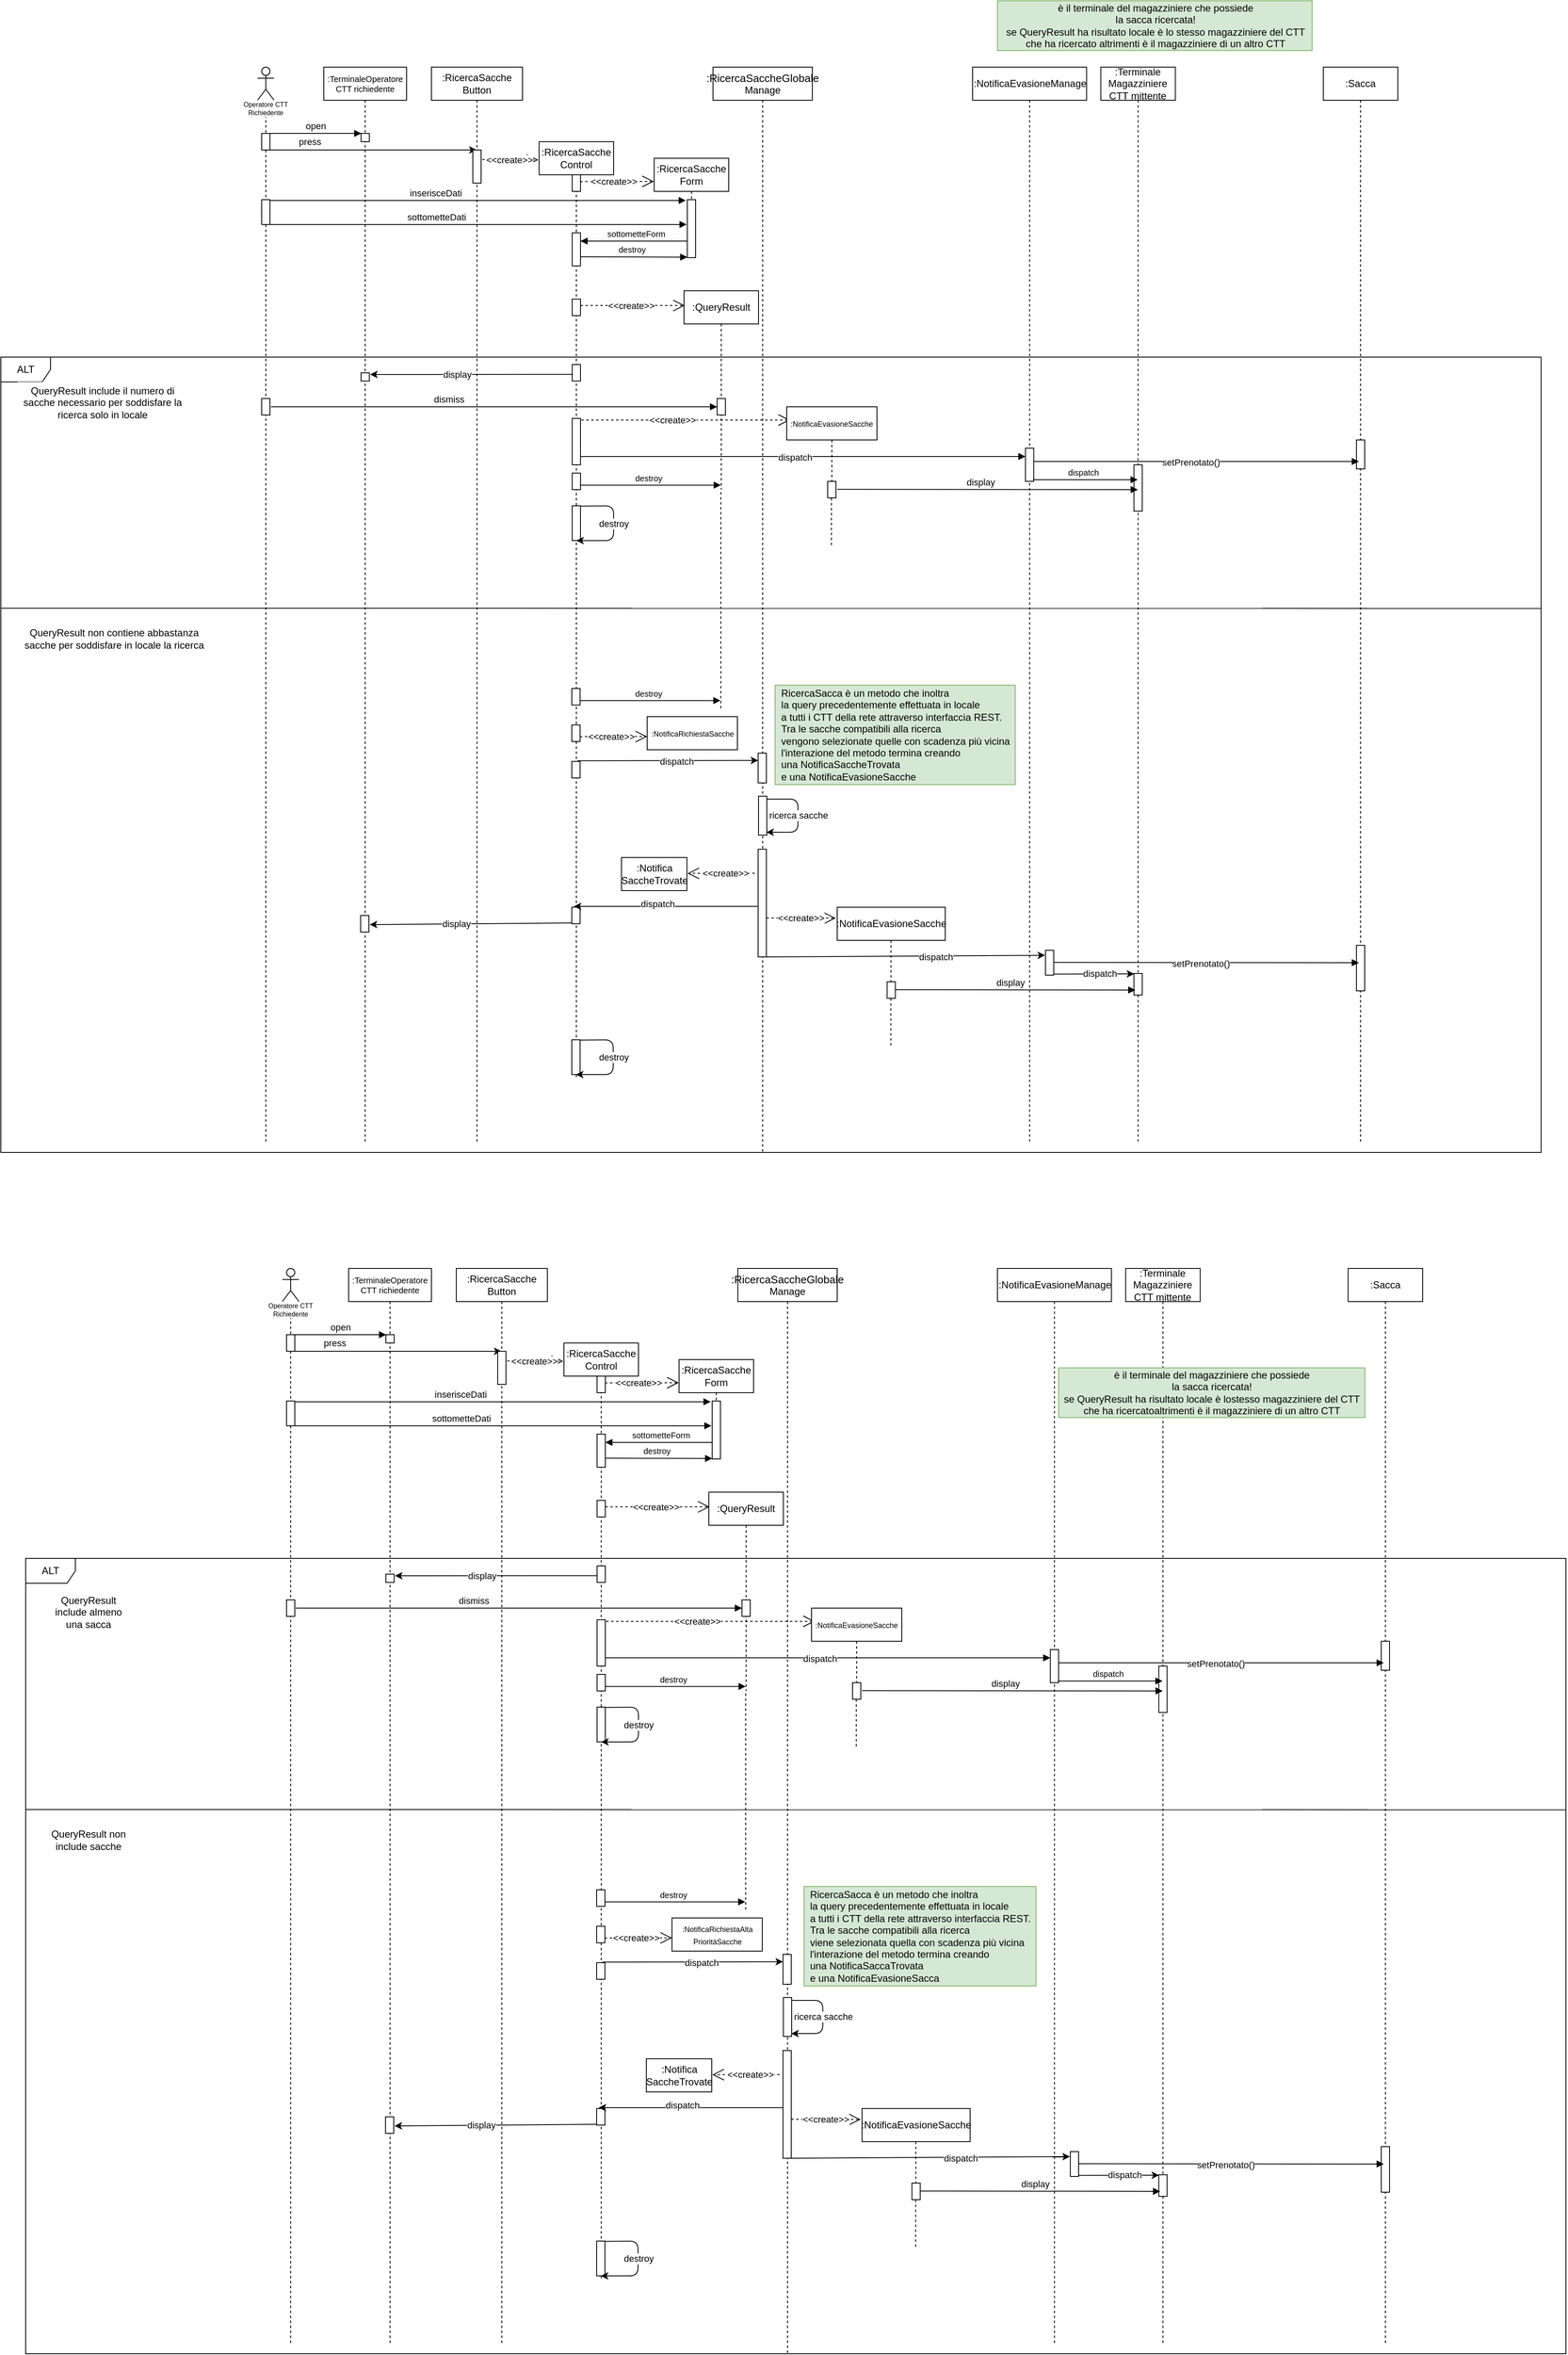<mxfile version="14.5.1" type="device"><diagram id="la_4RlHa-sJGRWVag2DE" name="Page-1"><mxGraphModel dx="3671" dy="2893" grid="1" gridSize="10" guides="1" tooltips="1" connect="1" arrows="1" fold="1" page="1" pageScale="1" pageWidth="827" pageHeight="1169" background="none" math="0" shadow="0"><root><mxCell id="sdF8RjJ12yuLuMj45w0r-0"/><mxCell id="sdF8RjJ12yuLuMj45w0r-1" parent="sdF8RjJ12yuLuMj45w0r-0"/><mxCell id="sdF8RjJ12yuLuMj45w0r-4" value="ALT" style="shape=umlFrame;whiteSpace=wrap;html=1;" parent="sdF8RjJ12yuLuMj45w0r-1" vertex="1"><mxGeometry x="-770" y="370" width="1860" height="960" as="geometry"/></mxCell><mxCell id="jL1cxhij8YS9wNFXxhRY-1" value="&amp;lt;&amp;lt;create&amp;gt;&amp;gt;" style="endArrow=open;endSize=12;dashed=1;html=1;" parent="sdF8RjJ12yuLuMj45w0r-1" edge="1"><mxGeometry x="-0.105" width="160" relative="1" as="geometry"><mxPoint x="-75.071" y="446" as="sourcePoint"/><mxPoint x="183" y="446" as="targetPoint"/><Array as="points"/><mxPoint x="1" as="offset"/></mxGeometry></mxCell><mxCell id="sdF8RjJ12yuLuMj45w0r-123" value="" style="shape=image;html=1;verticalAlign=top;verticalLabelPosition=bottom;labelBackgroundColor=#ffffff;imageAspect=0;aspect=fixed;image=https://cdn4.iconfinder.com/data/icons/basic-user-interface-elements/700/exit-delete-remove-close-x-128.png;" parent="sdF8RjJ12yuLuMj45w0r-1" vertex="1"><mxGeometry x="91" y="516" width="18" height="18" as="geometry"/></mxCell><mxCell id="sdF8RjJ12yuLuMj45w0r-5" value=":TerminaleOperatore&#10;CTT richiedente" style="shape=umlLifeline;perimeter=lifelinePerimeter;container=1;collapsible=0;recursiveResize=0;rounded=0;shadow=0;strokeWidth=1;fontSize=10;" parent="sdF8RjJ12yuLuMj45w0r-1" vertex="1"><mxGeometry x="-380" y="20" width="100" height="1300" as="geometry"/></mxCell><mxCell id="sdF8RjJ12yuLuMj45w0r-6" value="" style="points=[];perimeter=orthogonalPerimeter;rounded=0;shadow=0;strokeWidth=1;" parent="sdF8RjJ12yuLuMj45w0r-5" vertex="1"><mxGeometry x="45" y="80" width="10" height="10" as="geometry"/></mxCell><mxCell id="sdF8RjJ12yuLuMj45w0r-7" value="" style="points=[];perimeter=orthogonalPerimeter;rounded=0;shadow=0;strokeWidth=1;" parent="sdF8RjJ12yuLuMj45w0r-5" vertex="1"><mxGeometry x="44.5" y="1024" width="10" height="20" as="geometry"/></mxCell><mxCell id="sdF8RjJ12yuLuMj45w0r-8" value="" style="points=[];perimeter=orthogonalPerimeter;rounded=0;shadow=0;strokeWidth=1;" parent="sdF8RjJ12yuLuMj45w0r-5" vertex="1"><mxGeometry x="45" y="369" width="10" height="10" as="geometry"/></mxCell><mxCell id="sdF8RjJ12yuLuMj45w0r-9" value="" style="shape=umlLifeline;participant=umlActor;perimeter=lifelinePerimeter;whiteSpace=wrap;html=1;container=1;collapsible=0;recursiveResize=0;verticalAlign=top;spacingTop=36;outlineConnect=0;size=40;" parent="sdF8RjJ12yuLuMj45w0r-1" vertex="1"><mxGeometry x="-460" y="20" width="20" height="1300" as="geometry"/></mxCell><mxCell id="sdF8RjJ12yuLuMj45w0r-10" value="" style="points=[];perimeter=orthogonalPerimeter;rounded=0;shadow=0;strokeWidth=1;" parent="sdF8RjJ12yuLuMj45w0r-9" vertex="1"><mxGeometry x="5" y="160" width="10" height="30" as="geometry"/></mxCell><mxCell id="sdF8RjJ12yuLuMj45w0r-11" value="" style="points=[];perimeter=orthogonalPerimeter;rounded=0;shadow=0;strokeWidth=1;" parent="sdF8RjJ12yuLuMj45w0r-9" vertex="1"><mxGeometry x="5" y="80" width="10" height="20" as="geometry"/></mxCell><mxCell id="sdF8RjJ12yuLuMj45w0r-111" value="" style="points=[];perimeter=orthogonalPerimeter;rounded=0;shadow=0;strokeWidth=1;" parent="sdF8RjJ12yuLuMj45w0r-9" vertex="1"><mxGeometry x="5" y="400" width="10" height="20" as="geometry"/></mxCell><mxCell id="sdF8RjJ12yuLuMj45w0r-13" value="" style="endArrow=classic;html=1;" parent="sdF8RjJ12yuLuMj45w0r-1" target="sdF8RjJ12yuLuMj45w0r-16" edge="1"><mxGeometry width="50" height="50" relative="1" as="geometry"><mxPoint x="-445" y="120.0" as="sourcePoint"/><mxPoint x="-200" y="141" as="targetPoint"/><Array as="points"><mxPoint x="-260" y="120"/></Array></mxGeometry></mxCell><mxCell id="sdF8RjJ12yuLuMj45w0r-14" value="press" style="edgeLabel;html=1;align=center;verticalAlign=middle;resizable=0;points=[];" parent="sdF8RjJ12yuLuMj45w0r-13" vertex="1" connectable="0"><mxGeometry x="-0.398" y="-2" relative="1" as="geometry"><mxPoint x="-27" y="-12" as="offset"/></mxGeometry></mxCell><mxCell id="sdF8RjJ12yuLuMj45w0r-15" value="open" style="html=1;verticalAlign=bottom;endArrow=block;exitX=1.016;exitY=0;exitDx=0;exitDy=0;exitPerimeter=0;entryX=0.03;entryY=0;entryDx=0;entryDy=0;entryPerimeter=0;" parent="sdF8RjJ12yuLuMj45w0r-1" edge="1"><mxGeometry width="80" relative="1" as="geometry"><mxPoint x="-444.84" y="100.0" as="sourcePoint"/><mxPoint x="-334.7" y="100.0" as="targetPoint"/></mxGeometry></mxCell><mxCell id="sdF8RjJ12yuLuMj45w0r-16" value="&lt;div&gt;&lt;/div&gt;&lt;span style=&quot;line-height: 107%&quot;&gt;&lt;font style=&quot;font-size: 12px&quot;&gt;&lt;font style=&quot;font-size: 12px&quot;&gt;:RicercaSacche&lt;/font&gt;&lt;/font&gt;&lt;/span&gt;&lt;div&gt;&lt;font style=&quot;font-size: 12px&quot;&gt;Button&lt;/font&gt;&lt;/div&gt;" style="shape=umlLifeline;perimeter=lifelinePerimeter;whiteSpace=wrap;html=1;container=1;collapsible=0;recursiveResize=0;outlineConnect=0;fillColor=#ffffff;" parent="sdF8RjJ12yuLuMj45w0r-1" vertex="1"><mxGeometry x="-250" y="20" width="110" height="1300" as="geometry"/></mxCell><mxCell id="sdF8RjJ12yuLuMj45w0r-17" value="" style="points=[];perimeter=orthogonalPerimeter;rounded=0;shadow=0;strokeWidth=1;" parent="sdF8RjJ12yuLuMj45w0r-16" vertex="1"><mxGeometry x="50" y="100" width="10" height="40" as="geometry"/></mxCell><mxCell id="sdF8RjJ12yuLuMj45w0r-18" value="&amp;lt;&amp;lt;create&amp;gt;&amp;gt;" style="endArrow=open;endSize=12;dashed=1;html=1;exitX=1.14;exitY=0.29;exitDx=0;exitDy=0;exitPerimeter=0;" parent="sdF8RjJ12yuLuMj45w0r-1" source="sdF8RjJ12yuLuMj45w0r-17" edge="1"><mxGeometry x="-0.036" width="160" relative="1" as="geometry"><mxPoint x="-170" y="220" as="sourcePoint"/><mxPoint x="-121" y="132.0" as="targetPoint"/><Array as="points"/><mxPoint as="offset"/></mxGeometry></mxCell><mxCell id="sdF8RjJ12yuLuMj45w0r-19" value=":RicercaSacche&lt;br&gt;Control" style="shape=umlLifeline;perimeter=lifelinePerimeter;whiteSpace=wrap;html=1;container=1;collapsible=0;recursiveResize=0;outlineConnect=0;" parent="sdF8RjJ12yuLuMj45w0r-1" vertex="1"><mxGeometry x="-120" y="110" width="90" height="1130" as="geometry"/></mxCell><mxCell id="sdF8RjJ12yuLuMj45w0r-20" value="" style="points=[];perimeter=orthogonalPerimeter;rounded=0;shadow=0;strokeWidth=1;" parent="sdF8RjJ12yuLuMj45w0r-19" vertex="1"><mxGeometry x="40" y="110" width="10" height="40" as="geometry"/></mxCell><mxCell id="sdF8RjJ12yuLuMj45w0r-21" value="" style="points=[];perimeter=orthogonalPerimeter;rounded=0;shadow=0;strokeWidth=1;" parent="sdF8RjJ12yuLuMj45w0r-19" vertex="1"><mxGeometry x="40" y="40" width="10" height="20" as="geometry"/></mxCell><mxCell id="sdF8RjJ12yuLuMj45w0r-22" value="" style="points=[];perimeter=orthogonalPerimeter;rounded=0;shadow=0;strokeWidth=1;" parent="sdF8RjJ12yuLuMj45w0r-19" vertex="1"><mxGeometry x="39.5" y="704" width="10" height="20" as="geometry"/></mxCell><mxCell id="sdF8RjJ12yuLuMj45w0r-23" value="" style="points=[];perimeter=orthogonalPerimeter;rounded=0;shadow=0;strokeWidth=1;" parent="sdF8RjJ12yuLuMj45w0r-19" vertex="1"><mxGeometry x="39.5" y="748" width="10" height="20" as="geometry"/></mxCell><mxCell id="sdF8RjJ12yuLuMj45w0r-24" value="" style="points=[];perimeter=orthogonalPerimeter;rounded=0;shadow=0;strokeWidth=1;" parent="sdF8RjJ12yuLuMj45w0r-19" vertex="1"><mxGeometry x="39.5" y="924" width="10" height="20" as="geometry"/></mxCell><mxCell id="sdF8RjJ12yuLuMj45w0r-25" value="" style="points=[];perimeter=orthogonalPerimeter;rounded=0;shadow=0;strokeWidth=1;" parent="sdF8RjJ12yuLuMj45w0r-19" vertex="1"><mxGeometry x="39.5" y="1084" width="10" height="42" as="geometry"/></mxCell><mxCell id="sdF8RjJ12yuLuMj45w0r-26" value="" style="endArrow=classic;html=1;exitX=1.016;exitY=0.008;exitDx=0;exitDy=0;exitPerimeter=0;" parent="sdF8RjJ12yuLuMj45w0r-19" source="sdF8RjJ12yuLuMj45w0r-25" edge="1"><mxGeometry x="507.31" y="-435" width="50" height="50" as="geometry"><mxPoint x="51.31" y="1086" as="sourcePoint"/><mxPoint x="44.5" y="1126" as="targetPoint"/><Array as="points"><mxPoint x="89.5" y="1084"/><mxPoint x="89.5" y="1126"/></Array></mxGeometry></mxCell><mxCell id="sdF8RjJ12yuLuMj45w0r-27" value="destroy" style="edgeLabel;html=1;align=center;verticalAlign=middle;resizable=0;points=[];" parent="sdF8RjJ12yuLuMj45w0r-26" vertex="1" connectable="0"><mxGeometry x="0.154" y="-3" relative="1" as="geometry"><mxPoint x="3" y="-12.16" as="offset"/></mxGeometry></mxCell><mxCell id="sdF8RjJ12yuLuMj45w0r-28" value="" style="shape=image;html=1;verticalAlign=top;verticalLabelPosition=bottom;labelBackgroundColor=#ffffff;imageAspect=0;aspect=fixed;image=https://cdn4.iconfinder.com/data/icons/basic-user-interface-elements/700/exit-delete-remove-close-x-128.png;" parent="sdF8RjJ12yuLuMj45w0r-19" vertex="1"><mxGeometry x="35.5" y="1117" width="18" height="18" as="geometry"/></mxCell><mxCell id="sdF8RjJ12yuLuMj45w0r-29" value="" style="points=[];perimeter=orthogonalPerimeter;rounded=0;shadow=0;strokeWidth=1;" parent="sdF8RjJ12yuLuMj45w0r-19" vertex="1"><mxGeometry x="40" y="269" width="10" height="20" as="geometry"/></mxCell><mxCell id="sdF8RjJ12yuLuMj45w0r-115" value="" style="points=[];perimeter=orthogonalPerimeter;rounded=0;shadow=0;strokeWidth=1;" parent="sdF8RjJ12yuLuMj45w0r-19" vertex="1"><mxGeometry x="40" y="400" width="10" height="20" as="geometry"/></mxCell><mxCell id="sdF8RjJ12yuLuMj45w0r-113" value="" style="points=[];perimeter=orthogonalPerimeter;rounded=0;shadow=0;strokeWidth=1;" parent="sdF8RjJ12yuLuMj45w0r-19" vertex="1"><mxGeometry x="40" y="190" width="10" height="20" as="geometry"/></mxCell><mxCell id="sdF8RjJ12yuLuMj45w0r-133" value="" style="points=[];perimeter=orthogonalPerimeter;rounded=0;shadow=0;strokeWidth=1;" parent="sdF8RjJ12yuLuMj45w0r-19" vertex="1"><mxGeometry x="40" y="334" width="10" height="56" as="geometry"/></mxCell><mxCell id="sdF8RjJ12yuLuMj45w0r-30" value="Operatore CTT&#10;Richiedente" style="text;align=center;fontStyle=0;verticalAlign=middle;spacingLeft=3;spacingRight=3;strokeColor=none;rotatable=0;points=[[0,0.5],[1,0.5]];portConstraint=eastwest;fillColor=#ffffff;fontSize=8;" parent="sdF8RjJ12yuLuMj45w0r-1" vertex="1"><mxGeometry x="-490" y="60" width="80" height="20" as="geometry"/></mxCell><mxCell id="sdF8RjJ12yuLuMj45w0r-31" value=":RicercaSacche&lt;br&gt;Form" style="shape=umlLifeline;perimeter=lifelinePerimeter;whiteSpace=wrap;html=1;container=0;collapsible=0;recursiveResize=0;outlineConnect=0;" parent="sdF8RjJ12yuLuMj45w0r-1" vertex="1"><mxGeometry x="19" y="130" width="90" height="120" as="geometry"/></mxCell><mxCell id="sdF8RjJ12yuLuMj45w0r-32" value="&amp;lt;&amp;lt;create&amp;gt;&amp;gt;" style="endArrow=open;endSize=12;dashed=1;html=1;exitX=0.953;exitY=0.41;exitDx=0;exitDy=0;exitPerimeter=0;entryX=-0.004;entryY=0.233;entryDx=0;entryDy=0;entryPerimeter=0;" parent="sdF8RjJ12yuLuMj45w0r-1" source="sdF8RjJ12yuLuMj45w0r-21" target="sdF8RjJ12yuLuMj45w0r-31" edge="1"><mxGeometry x="-0.092" width="160" relative="1" as="geometry"><mxPoint x="-25" y="140" as="sourcePoint"/><mxPoint x="10" y="140" as="targetPoint"/><Array as="points"/><mxPoint as="offset"/></mxGeometry></mxCell><mxCell id="sdF8RjJ12yuLuMj45w0r-33" value="inserisceDati" style="html=1;verticalAlign=bottom;endArrow=block;entryX=-0.186;entryY=0.014;entryDx=0;entryDy=0;entryPerimeter=0;" parent="sdF8RjJ12yuLuMj45w0r-1" target="sdF8RjJ12yuLuMj45w0r-51" edge="1"><mxGeometry x="-0.203" width="80" relative="1" as="geometry"><mxPoint x="-445" y="180.98" as="sourcePoint"/><mxPoint x="80" y="214.99" as="targetPoint"/><Array as="points"/><mxPoint as="offset"/></mxGeometry></mxCell><mxCell id="sdF8RjJ12yuLuMj45w0r-34" value="sottometteDati" style="html=1;verticalAlign=bottom;endArrow=block;entryX=-0.083;entryY=0.428;entryDx=0;entryDy=0;entryPerimeter=0;" parent="sdF8RjJ12yuLuMj45w0r-1" target="sdF8RjJ12yuLuMj45w0r-51" edge="1"><mxGeometry x="-0.203" width="80" relative="1" as="geometry"><mxPoint x="-445" y="209.96" as="sourcePoint"/><mxPoint x="70" y="210" as="targetPoint"/><Array as="points"/><mxPoint as="offset"/></mxGeometry></mxCell><mxCell id="sdF8RjJ12yuLuMj45w0r-35" value="&lt;font style=&quot;font-size: 10px&quot;&gt;sottometteForm&lt;/font&gt;" style="html=1;verticalAlign=bottom;endArrow=block;fontSize=8;exitX=0.1;exitY=0.714;exitDx=0;exitDy=0;exitPerimeter=0;" parent="sdF8RjJ12yuLuMj45w0r-1" source="sdF8RjJ12yuLuMj45w0r-51" edge="1"><mxGeometry x="-0.032" width="80" relative="1" as="geometry"><mxPoint x="40" y="230" as="sourcePoint"/><mxPoint x="-70" y="230.0" as="targetPoint"/><Array as="points"/><mxPoint as="offset"/></mxGeometry></mxCell><mxCell id="sdF8RjJ12yuLuMj45w0r-36" value="&lt;font style=&quot;font-size: 10px&quot;&gt;destroy&lt;/font&gt;" style="html=1;verticalAlign=bottom;endArrow=block;fontSize=8;entryX=0;entryY=0.991;entryDx=0;entryDy=0;entryPerimeter=0;" parent="sdF8RjJ12yuLuMj45w0r-1" target="sdF8RjJ12yuLuMj45w0r-51" edge="1"><mxGeometry x="-0.032" width="80" relative="1" as="geometry"><mxPoint x="-70" y="249" as="sourcePoint"/><mxPoint x="30" y="249" as="targetPoint"/><Array as="points"/><mxPoint as="offset"/></mxGeometry></mxCell><mxCell id="sdF8RjJ12yuLuMj45w0r-37" value="&amp;lt;&amp;lt;create&amp;gt;&amp;gt;" style="endArrow=open;endSize=12;dashed=1;html=1;entryX=0.011;entryY=0.074;entryDx=0;entryDy=0;entryPerimeter=0;" parent="sdF8RjJ12yuLuMj45w0r-1" source="sdF8RjJ12yuLuMj45w0r-113" target="sdF8RjJ12yuLuMj45w0r-44" edge="1"><mxGeometry x="-0.036" width="160" relative="1" as="geometry"><mxPoint x="-61" y="276" as="sourcePoint"/><mxPoint x="50" y="310" as="targetPoint"/><Array as="points"/><mxPoint as="offset"/></mxGeometry></mxCell><mxCell id="sdF8RjJ12yuLuMj45w0r-38" value="&lt;font style=&quot;font-size: 12px&quot;&gt;QueryResult non contiene abbastanza sacche per soddisfare in locale la ricerca&lt;br&gt;&lt;/font&gt;" style="text;html=1;align=center;verticalAlign=middle;whiteSpace=wrap;rounded=0;fillColor=#ffffff;" parent="sdF8RjJ12yuLuMj45w0r-1" vertex="1"><mxGeometry x="-750" y="690" width="234.12" height="40" as="geometry"/></mxCell><mxCell id="sdF8RjJ12yuLuMj45w0r-39" value="&lt;div&gt;&lt;/div&gt;&lt;font style=&quot;font-size: 13px&quot;&gt;:&lt;font face=&quot;calibri, sans-serif&quot; style=&quot;font-size: 13px&quot;&gt;RicercaSaccheGlobale&lt;/font&gt;&lt;/font&gt;&lt;div&gt;&lt;font style=&quot;font-size: 12px&quot;&gt;Manage&lt;/font&gt;&lt;/div&gt;" style="shape=umlLifeline;perimeter=lifelinePerimeter;whiteSpace=wrap;html=1;container=0;collapsible=0;recursiveResize=0;outlineConnect=0;" parent="sdF8RjJ12yuLuMj45w0r-1" vertex="1"><mxGeometry x="90" y="20" width="120" height="1310" as="geometry"/></mxCell><mxCell id="sdF8RjJ12yuLuMj45w0r-40" value="&lt;font style=&quot;font-size: 12px&quot;&gt;QueryResult include il numero di sacche necessario per soddisfare la ricerca solo in locale&lt;/font&gt;" style="text;html=1;align=center;verticalAlign=middle;whiteSpace=wrap;rounded=0;fillColor=#ffffff;" parent="sdF8RjJ12yuLuMj45w0r-1" vertex="1"><mxGeometry x="-750" y="400" width="206" height="50" as="geometry"/></mxCell><mxCell id="sdF8RjJ12yuLuMj45w0r-41" value="&amp;lt;&amp;lt;create&amp;gt;&amp;gt;" style="endArrow=open;endSize=12;dashed=1;html=1;exitX=0.974;exitY=0.71;exitDx=0;exitDy=0;exitPerimeter=0;" parent="sdF8RjJ12yuLuMj45w0r-1" source="sdF8RjJ12yuLuMj45w0r-22" edge="1"><mxGeometry x="-0.105" width="160" relative="1" as="geometry"><mxPoint x="379.5" y="1005" as="sourcePoint"/><mxPoint x="10.5" y="828" as="targetPoint"/><Array as="points"/><mxPoint x="1" as="offset"/></mxGeometry></mxCell><mxCell id="sdF8RjJ12yuLuMj45w0r-42" value="" style="endArrow=classic;html=1;exitX=0.989;exitY=0.681;exitDx=0;exitDy=0;exitPerimeter=0;fontStyle=1;entryX=0.005;entryY=0.246;entryDx=0;entryDy=0;entryPerimeter=0;" parent="sdF8RjJ12yuLuMj45w0r-1" target="sdF8RjJ12yuLuMj45w0r-72" edge="1"><mxGeometry width="50" height="50" relative="1" as="geometry"><mxPoint x="-73.5" y="857.28" as="sourcePoint"/><mxPoint x="149" y="857.28" as="targetPoint"/><Array as="points"/></mxGeometry></mxCell><mxCell id="sdF8RjJ12yuLuMj45w0r-43" value="dispatch" style="edgeLabel;html=1;align=center;verticalAlign=middle;resizable=0;points=[];" parent="sdF8RjJ12yuLuMj45w0r-42" vertex="1" connectable="0"><mxGeometry x="-0.398" y="-2" relative="1" as="geometry"><mxPoint x="54.0" y="-1.28" as="offset"/></mxGeometry></mxCell><mxCell id="sdF8RjJ12yuLuMj45w0r-44" value=":QueryResult" style="shape=umlLifeline;perimeter=lifelinePerimeter;whiteSpace=wrap;html=1;container=1;collapsible=0;recursiveResize=0;outlineConnect=0;fillColor=#ffffff;" parent="sdF8RjJ12yuLuMj45w0r-1" vertex="1"><mxGeometry x="55" y="290" width="90" height="240" as="geometry"/></mxCell><mxCell id="sdF8RjJ12yuLuMj45w0r-112" value="" style="points=[];perimeter=orthogonalPerimeter;rounded=0;shadow=0;strokeWidth=1;" parent="sdF8RjJ12yuLuMj45w0r-44" vertex="1"><mxGeometry x="40" y="130" width="10" height="20" as="geometry"/></mxCell><mxCell id="sdF8RjJ12yuLuMj45w0r-48" value="" style="endArrow=none;html=1;exitX=0;exitY=0.248;exitDx=0;exitDy=0;exitPerimeter=0;entryX=1;entryY=0.316;entryDx=0;entryDy=0;entryPerimeter=0;" parent="sdF8RjJ12yuLuMj45w0r-1" target="sdF8RjJ12yuLuMj45w0r-4" edge="1"><mxGeometry width="50" height="50" relative="1" as="geometry"><mxPoint x="-770" y="673.08" as="sourcePoint"/><mxPoint x="670" y="673" as="targetPoint"/></mxGeometry></mxCell><mxCell id="sdF8RjJ12yuLuMj45w0r-51" value="" style="points=[];perimeter=orthogonalPerimeter;rounded=0;shadow=0;strokeWidth=1;" parent="sdF8RjJ12yuLuMj45w0r-1" vertex="1"><mxGeometry x="59" y="180" width="10" height="70" as="geometry"/></mxCell><mxCell id="sdF8RjJ12yuLuMj45w0r-52" value="" style="shape=image;html=1;verticalAlign=top;verticalLabelPosition=bottom;labelBackgroundColor=#ffffff;imageAspect=0;aspect=fixed;image=https://cdn4.iconfinder.com/data/icons/basic-user-interface-elements/700/exit-delete-remove-close-x-128.png;" parent="sdF8RjJ12yuLuMj45w0r-1" vertex="1"><mxGeometry x="55" y="240" width="18" height="18" as="geometry"/></mxCell><mxCell id="sdF8RjJ12yuLuMj45w0r-53" value=":Terminale Magazziniere&lt;br&gt;CTT mittente" style="shape=umlLifeline;perimeter=lifelinePerimeter;whiteSpace=wrap;html=1;container=1;collapsible=0;recursiveResize=0;outlineConnect=0;fillColor=#ffffff;" parent="sdF8RjJ12yuLuMj45w0r-1" vertex="1"><mxGeometry x="558.34" y="20" width="90" height="1300" as="geometry"/></mxCell><mxCell id="sdF8RjJ12yuLuMj45w0r-54" value="" style="points=[];perimeter=orthogonalPerimeter;rounded=0;shadow=0;strokeWidth=1;" parent="sdF8RjJ12yuLuMj45w0r-53" vertex="1"><mxGeometry x="40" y="1094" width="10" height="26" as="geometry"/></mxCell><mxCell id="jL1cxhij8YS9wNFXxhRY-3" value="" style="points=[];perimeter=orthogonalPerimeter;rounded=0;shadow=0;strokeWidth=1;" parent="sdF8RjJ12yuLuMj45w0r-53" vertex="1"><mxGeometry x="40" y="480" width="10" height="56" as="geometry"/></mxCell><mxCell id="sdF8RjJ12yuLuMj45w0r-57" value="" style="endArrow=classic;html=1;entryX=1.004;entryY=1.001;entryDx=0;entryDy=0;entryPerimeter=0;" parent="sdF8RjJ12yuLuMj45w0r-1" edge="1"><mxGeometry width="50" height="50" relative="1" as="geometry"><mxPoint x="154.65" y="903.46" as="sourcePoint"/><mxPoint x="154.5" y="943.55" as="targetPoint"/><Array as="points"><mxPoint x="192.65" y="903.46"/><mxPoint x="192.65" y="943.46"/></Array></mxGeometry></mxCell><mxCell id="sdF8RjJ12yuLuMj45w0r-58" value="ricerca sacche" style="edgeLabel;html=1;align=center;verticalAlign=middle;resizable=0;points=[];" parent="sdF8RjJ12yuLuMj45w0r-57" vertex="1" connectable="0"><mxGeometry x="0.154" y="-3" relative="1" as="geometry"><mxPoint x="2.85" y="-9.44" as="offset"/></mxGeometry></mxCell><mxCell id="sdF8RjJ12yuLuMj45w0r-59" value="" style="points=[];perimeter=orthogonalPerimeter;rounded=0;shadow=0;strokeWidth=1;" parent="sdF8RjJ12yuLuMj45w0r-1" vertex="1"><mxGeometry x="145" y="900" width="10" height="47" as="geometry"/></mxCell><mxCell id="sdF8RjJ12yuLuMj45w0r-65" value="" style="points=[];perimeter=orthogonalPerimeter;rounded=0;shadow=0;strokeWidth=1;" parent="sdF8RjJ12yuLuMj45w0r-1" vertex="1"><mxGeometry x="144.5" y="964" width="10" height="130" as="geometry"/></mxCell><mxCell id="sdF8RjJ12yuLuMj45w0r-66" value="" style="endArrow=classic;html=1;entryX=0.033;entryY=0.02;entryDx=0;entryDy=0;entryPerimeter=0;exitX=0.764;exitY=0.957;exitDx=0;exitDy=0;exitPerimeter=0;" parent="sdF8RjJ12yuLuMj45w0r-1" source="sdF8RjJ12yuLuMj45w0r-86" target="sdF8RjJ12yuLuMj45w0r-54" edge="1"><mxGeometry width="50" height="50" relative="1" as="geometry"><mxPoint x="525.84" y="1151" as="sourcePoint"/><mxPoint x="650.84" y="1179" as="targetPoint"/><Array as="points"/></mxGeometry></mxCell><mxCell id="sdF8RjJ12yuLuMj45w0r-67" value="dispatch" style="edgeLabel;html=1;align=center;verticalAlign=middle;resizable=0;points=[];" parent="sdF8RjJ12yuLuMj45w0r-66" vertex="1" connectable="0"><mxGeometry x="-0.398" y="-2" relative="1" as="geometry"><mxPoint x="27.36" y="-3.14" as="offset"/></mxGeometry></mxCell><mxCell id="sdF8RjJ12yuLuMj45w0r-69" value="&lt;font style=&quot;font-size: 9px&quot;&gt;:NotificaRichiestaSacche&lt;/font&gt;" style="shape=umlLifeline;perimeter=lifelinePerimeter;whiteSpace=wrap;html=1;container=0;collapsible=0;recursiveResize=0;outlineConnect=0;fillColor=#ffffff;" parent="sdF8RjJ12yuLuMj45w0r-1" vertex="1"><mxGeometry x="10.5" y="804" width="109" height="40" as="geometry"/></mxCell><mxCell id="sdF8RjJ12yuLuMj45w0r-72" value="" style="points=[];perimeter=orthogonalPerimeter;rounded=0;shadow=0;strokeWidth=1;" parent="sdF8RjJ12yuLuMj45w0r-1" vertex="1"><mxGeometry x="144.5" y="848" width="10" height="36" as="geometry"/></mxCell><mxCell id="sdF8RjJ12yuLuMj45w0r-75" value=":Notifica SaccheTrovate" style="shape=umlLifeline;perimeter=lifelinePerimeter;whiteSpace=wrap;html=1;container=0;collapsible=0;recursiveResize=0;outlineConnect=0;fillColor=#ffffff;" parent="sdF8RjJ12yuLuMj45w0r-1" vertex="1"><mxGeometry x="-20.5" y="974" width="79" height="40" as="geometry"/></mxCell><mxCell id="sdF8RjJ12yuLuMj45w0r-76" value="&amp;lt;&amp;lt;create&amp;gt;&amp;gt;" style="endArrow=open;endSize=12;dashed=1;html=1;exitX=0.974;exitY=0.71;exitDx=0;exitDy=0;exitPerimeter=0;" parent="sdF8RjJ12yuLuMj45w0r-1" edge="1"><mxGeometry x="-0.105" width="160" relative="1" as="geometry"><mxPoint x="140.5" y="993" as="sourcePoint"/><mxPoint x="59.24" y="993.2" as="targetPoint"/><Array as="points"/><mxPoint x="1" as="offset"/></mxGeometry></mxCell><mxCell id="sdF8RjJ12yuLuMj45w0r-77" value="" style="endArrow=classic;html=1;exitX=0.989;exitY=0.681;exitDx=0;exitDy=0;exitPerimeter=0;fontStyle=1" parent="sdF8RjJ12yuLuMj45w0r-1" edge="1"><mxGeometry width="50" height="50" relative="1" as="geometry"><mxPoint x="144.5" y="1033" as="sourcePoint"/><mxPoint x="-78" y="1033" as="targetPoint"/><Array as="points"/></mxGeometry></mxCell><mxCell id="sdF8RjJ12yuLuMj45w0r-78" value="dispatch" style="edgeLabel;html=1;align=center;verticalAlign=middle;resizable=0;points=[];" parent="sdF8RjJ12yuLuMj45w0r-77" vertex="1" connectable="0"><mxGeometry x="-0.398" y="-2" relative="1" as="geometry"><mxPoint x="-54.75" y="-1.28" as="offset"/></mxGeometry></mxCell><mxCell id="sdF8RjJ12yuLuMj45w0r-79" value="" style="endArrow=classic;html=1;exitX=0.989;exitY=0.681;exitDx=0;exitDy=0;exitPerimeter=0;fontStyle=1;" parent="sdF8RjJ12yuLuMj45w0r-1" edge="1"><mxGeometry width="50" height="50" relative="1" as="geometry"><mxPoint x="-80.5" y="1053" as="sourcePoint"/><mxPoint x="-324.5" y="1055" as="targetPoint"/><Array as="points"/></mxGeometry></mxCell><mxCell id="sdF8RjJ12yuLuMj45w0r-80" value="display" style="edgeLabel;html=1;align=center;verticalAlign=middle;resizable=0;points=[];" parent="sdF8RjJ12yuLuMj45w0r-79" vertex="1" connectable="0"><mxGeometry x="-0.398" y="-2" relative="1" as="geometry"><mxPoint x="-66.0" y="1.82" as="offset"/></mxGeometry></mxCell><mxCell id="sdF8RjJ12yuLuMj45w0r-81" value=":NotificaEvasioneSacche" style="shape=umlLifeline;perimeter=lifelinePerimeter;whiteSpace=wrap;html=1;container=0;collapsible=0;recursiveResize=0;outlineConnect=0;fillColor=#ffffff;" parent="sdF8RjJ12yuLuMj45w0r-1" vertex="1"><mxGeometry x="240" y="1034" width="130.5" height="40" as="geometry"/></mxCell><mxCell id="sdF8RjJ12yuLuMj45w0r-82" value=":NotificaEvasioneManage" style="shape=umlLifeline;perimeter=lifelinePerimeter;whiteSpace=wrap;html=1;container=0;collapsible=0;recursiveResize=0;outlineConnect=0;fillColor=#ffffff;" parent="sdF8RjJ12yuLuMj45w0r-1" vertex="1"><mxGeometry x="403.51" y="20" width="137.66" height="1300" as="geometry"/></mxCell><mxCell id="sdF8RjJ12yuLuMj45w0r-83" value="" style="endArrow=classic;html=1;fontStyle=1;exitX=1.039;exitY=1;exitDx=0;exitDy=0;exitPerimeter=0;entryX=-0.052;entryY=0.202;entryDx=0;entryDy=0;entryPerimeter=0;" parent="sdF8RjJ12yuLuMj45w0r-1" source="sdF8RjJ12yuLuMj45w0r-65" target="sdF8RjJ12yuLuMj45w0r-86" edge="1"><mxGeometry width="50" height="50" relative="1" as="geometry"><mxPoint x="169.5" y="1033" as="sourcePoint"/><mxPoint x="496" y="1034" as="targetPoint"/><Array as="points"/></mxGeometry></mxCell><mxCell id="sdF8RjJ12yuLuMj45w0r-84" value="dispatch" style="edgeLabel;html=1;align=center;verticalAlign=middle;resizable=0;points=[];" parent="sdF8RjJ12yuLuMj45w0r-83" vertex="1" connectable="0"><mxGeometry x="-0.398" y="-2" relative="1" as="geometry"><mxPoint x="103.22" y="-1.41" as="offset"/></mxGeometry></mxCell><mxCell id="sdF8RjJ12yuLuMj45w0r-85" value="&amp;lt;&amp;lt;create&amp;gt;&amp;gt;" style="endArrow=open;endSize=12;dashed=1;html=1;entryX=-0.013;entryY=0.33;entryDx=0;entryDy=0;entryPerimeter=0;" parent="sdF8RjJ12yuLuMj45w0r-1" target="sdF8RjJ12yuLuMj45w0r-81" edge="1"><mxGeometry x="-0.009" width="160" relative="1" as="geometry"><mxPoint x="154.5" y="1047" as="sourcePoint"/><mxPoint x="209.5" y="994" as="targetPoint"/><Array as="points"/><mxPoint as="offset"/></mxGeometry></mxCell><mxCell id="sdF8RjJ12yuLuMj45w0r-86" value="" style="points=[];perimeter=orthogonalPerimeter;rounded=0;shadow=0;strokeWidth=1;" parent="sdF8RjJ12yuLuMj45w0r-1" vertex="1"><mxGeometry x="491.5" y="1086" width="10" height="30" as="geometry"/></mxCell><mxCell id="sdF8RjJ12yuLuMj45w0r-109" value="" style="endArrow=classic;html=1;fontStyle=1;exitX=0.072;exitY=0.592;exitDx=0;exitDy=0;exitPerimeter=0;" parent="sdF8RjJ12yuLuMj45w0r-1" source="sdF8RjJ12yuLuMj45w0r-29" edge="1"><mxGeometry width="50" height="50" relative="1" as="geometry"><mxPoint x="-82" y="391" as="sourcePoint"/><mxPoint x="-324" y="391" as="targetPoint"/><Array as="points"/></mxGeometry></mxCell><mxCell id="sdF8RjJ12yuLuMj45w0r-110" value="display" style="edgeLabel;html=1;align=center;verticalAlign=middle;resizable=0;points=[];" parent="sdF8RjJ12yuLuMj45w0r-109" vertex="1" connectable="0"><mxGeometry x="-0.398" y="-2" relative="1" as="geometry"><mxPoint x="-66.0" y="1.82" as="offset"/></mxGeometry></mxCell><mxCell id="sdF8RjJ12yuLuMj45w0r-125" value="&lt;font style=&quot;font-size: 10px&quot;&gt;destroy&lt;/font&gt;" style="html=1;verticalAlign=bottom;endArrow=block;fontSize=8;" parent="sdF8RjJ12yuLuMj45w0r-1" target="sdF8RjJ12yuLuMj45w0r-44" edge="1"><mxGeometry x="-0.032" width="80" relative="1" as="geometry"><mxPoint x="-70" y="524.58" as="sourcePoint"/><mxPoint x="59" y="524.95" as="targetPoint"/><Array as="points"/><mxPoint as="offset"/></mxGeometry></mxCell><mxCell id="sdF8RjJ12yuLuMj45w0r-126" value="dismiss" style="html=1;verticalAlign=bottom;endArrow=block;" parent="sdF8RjJ12yuLuMj45w0r-1" target="sdF8RjJ12yuLuMj45w0r-112" edge="1"><mxGeometry x="-0.203" width="80" relative="1" as="geometry"><mxPoint x="-443.75" y="430" as="sourcePoint"/><mxPoint x="58.39" y="430" as="targetPoint"/><Array as="points"/><mxPoint as="offset"/></mxGeometry></mxCell><mxCell id="sdF8RjJ12yuLuMj45w0r-127" value="" style="endArrow=none;dashed=1;html=1;exitX=0.5;exitY=1;exitDx=0;exitDy=0;" parent="sdF8RjJ12yuLuMj45w0r-1" source="sdF8RjJ12yuLuMj45w0r-128" target="sdF8RjJ12yuLuMj45w0r-44" edge="1"><mxGeometry width="50" height="50" relative="1" as="geometry"><mxPoint x="100" y="636" as="sourcePoint"/><mxPoint x="100" y="596" as="targetPoint"/></mxGeometry></mxCell><mxCell id="sdF8RjJ12yuLuMj45w0r-128" value="" style="shape=image;html=1;verticalAlign=top;verticalLabelPosition=bottom;labelBackgroundColor=#ffffff;imageAspect=0;aspect=fixed;image=https://cdn4.iconfinder.com/data/icons/basic-user-interface-elements/700/exit-delete-remove-close-x-128.png;" parent="sdF8RjJ12yuLuMj45w0r-1" vertex="1"><mxGeometry x="90.5" y="776" width="18" height="18" as="geometry"/></mxCell><mxCell id="sdF8RjJ12yuLuMj45w0r-129" value="" style="points=[];perimeter=orthogonalPerimeter;rounded=0;shadow=0;strokeWidth=1;" parent="sdF8RjJ12yuLuMj45w0r-1" vertex="1"><mxGeometry x="-80.5" y="770" width="10" height="20" as="geometry"/></mxCell><mxCell id="sdF8RjJ12yuLuMj45w0r-130" value="&lt;font style=&quot;font-size: 10px&quot;&gt;destroy&lt;/font&gt;" style="html=1;verticalAlign=bottom;endArrow=block;fontSize=8;" parent="sdF8RjJ12yuLuMj45w0r-1" edge="1"><mxGeometry x="-0.032" width="80" relative="1" as="geometry"><mxPoint x="-70.5" y="784.58" as="sourcePoint"/><mxPoint x="99" y="784.58" as="targetPoint"/><Array as="points"/><mxPoint as="offset"/></mxGeometry></mxCell><mxCell id="1u3ZIuqCtrJsCmRdIFKj-13" value="" style="points=[];perimeter=orthogonalPerimeter;rounded=0;shadow=0;strokeWidth=1;" parent="sdF8RjJ12yuLuMj45w0r-1" vertex="1"><mxGeometry x="-80" y="549.5" width="10" height="42" as="geometry"/></mxCell><mxCell id="1u3ZIuqCtrJsCmRdIFKj-14" value="" style="endArrow=classic;html=1;exitX=1.016;exitY=0.008;exitDx=0;exitDy=0;exitPerimeter=0;" parent="sdF8RjJ12yuLuMj45w0r-1" source="1u3ZIuqCtrJsCmRdIFKj-13" edge="1"><mxGeometry x="-562.19" y="-1409.5" width="50" height="50" as="geometry"><mxPoint x="-1018.19" y="111.5" as="sourcePoint"/><mxPoint x="-75" y="591.5" as="targetPoint"/><Array as="points"><mxPoint x="-30" y="549.5"/><mxPoint x="-30.0" y="591.5"/></Array></mxGeometry></mxCell><mxCell id="1u3ZIuqCtrJsCmRdIFKj-15" value="destroy" style="edgeLabel;html=1;align=center;verticalAlign=middle;resizable=0;points=[];" parent="1u3ZIuqCtrJsCmRdIFKj-14" vertex="1" connectable="0"><mxGeometry x="0.154" y="-3" relative="1" as="geometry"><mxPoint x="3" y="-12.16" as="offset"/></mxGeometry></mxCell><mxCell id="1u3ZIuqCtrJsCmRdIFKj-16" value="" style="shape=image;html=1;verticalAlign=top;verticalLabelPosition=bottom;labelBackgroundColor=#ffffff;imageAspect=0;aspect=fixed;image=https://cdn4.iconfinder.com/data/icons/basic-user-interface-elements/700/exit-delete-remove-close-x-128.png;" parent="sdF8RjJ12yuLuMj45w0r-1" vertex="1"><mxGeometry x="-84" y="582.5" width="18" height="18" as="geometry"/></mxCell><mxCell id="jL1cxhij8YS9wNFXxhRY-2" value="&lt;font style=&quot;font-size: 9px&quot;&gt;:NotificaEvasioneSacche&lt;/font&gt;" style="shape=umlLifeline;perimeter=lifelinePerimeter;whiteSpace=wrap;html=1;container=0;collapsible=0;recursiveResize=0;outlineConnect=0;fillColor=#ffffff;" parent="sdF8RjJ12yuLuMj45w0r-1" vertex="1"><mxGeometry x="179" y="430" width="109" height="40" as="geometry"/></mxCell><mxCell id="jL1cxhij8YS9wNFXxhRY-4" value="dispatch" style="html=1;verticalAlign=bottom;endArrow=block;" parent="sdF8RjJ12yuLuMj45w0r-1" target="jL1cxhij8YS9wNFXxhRY-6" edge="1"><mxGeometry x="-0.036" y="-10" width="80" relative="1" as="geometry"><mxPoint x="-70.5" y="490.0" as="sourcePoint"/><mxPoint x="640" y="490" as="targetPoint"/><Array as="points"/><mxPoint as="offset"/></mxGeometry></mxCell><mxCell id="jL1cxhij8YS9wNFXxhRY-6" value="" style="points=[];perimeter=orthogonalPerimeter;rounded=0;shadow=0;strokeWidth=1;" parent="sdF8RjJ12yuLuMj45w0r-1" vertex="1"><mxGeometry x="467.34" y="480" width="10" height="40" as="geometry"/></mxCell><mxCell id="jL1cxhij8YS9wNFXxhRY-7" value="&lt;span style=&quot;font-size: 10px&quot;&gt;dispatch&lt;/span&gt;" style="html=1;verticalAlign=bottom;endArrow=block;fontSize=8;" parent="sdF8RjJ12yuLuMj45w0r-1" edge="1"><mxGeometry x="-0.032" width="80" relative="1" as="geometry"><mxPoint x="476.34" y="518" as="sourcePoint"/><mxPoint x="602.84" y="518" as="targetPoint"/><Array as="points"/><mxPoint as="offset"/></mxGeometry></mxCell><mxCell id="jL1cxhij8YS9wNFXxhRY-8" value="è il terminale del magazziniere che possiede&lt;br&gt;la sacca ricercata!&lt;br&gt;se QueryResult ha risultato locale è lo stesso magazziniere del CTT &lt;br&gt;che ha ricercato altrimenti è il magazziniere di un altro CTT" style="text;html=1;align=center;verticalAlign=middle;resizable=0;points=[];autosize=1;fillColor=#d5e8d4;strokeColor=#82b366;" parent="sdF8RjJ12yuLuMj45w0r-1" vertex="1"><mxGeometry x="433.51" y="-60" width="380" height="60" as="geometry"/></mxCell><mxCell id="jL1cxhij8YS9wNFXxhRY-9" value="&lt;div style=&quot;text-align: left&quot;&gt;&lt;span&gt;RicercaSacca è un metodo&amp;nbsp;&lt;/span&gt;&lt;span&gt;che inoltra&amp;nbsp;&lt;/span&gt;&lt;/div&gt;&lt;div style=&quot;text-align: left&quot;&gt;&lt;span&gt;la query precedentemente effettuata in locale&lt;/span&gt;&lt;/div&gt;&lt;div style=&quot;text-align: left&quot;&gt;&lt;span&gt;a tutti i CTT della rete attraverso interfaccia REST.&lt;/span&gt;&lt;/div&gt;&lt;div style=&quot;text-align: left&quot;&gt;&lt;span&gt;Tra le sacche compatibili alla ricerca&amp;nbsp;&lt;/span&gt;&lt;/div&gt;&lt;div style=&quot;text-align: left&quot;&gt;&lt;span&gt;vengono selezionate quelle con scadenza più vicina&lt;/span&gt;&lt;/div&gt;&lt;div style=&quot;text-align: left&quot;&gt;&lt;span&gt;l'interazione del metodo termina creando&amp;nbsp;&lt;/span&gt;&lt;/div&gt;&lt;div style=&quot;text-align: left&quot;&gt;&lt;span&gt;una NotificaSaccheTrovata&lt;/span&gt;&lt;/div&gt;&lt;div style=&quot;text-align: left&quot;&gt;&lt;span&gt;e una NotificaEvasioneSacche&lt;/span&gt;&lt;/div&gt;" style="text;html=1;align=center;verticalAlign=middle;resizable=0;points=[];autosize=1;fillColor=#d5e8d4;strokeColor=#82b366;" parent="sdF8RjJ12yuLuMj45w0r-1" vertex="1"><mxGeometry x="165" y="766" width="290" height="120" as="geometry"/></mxCell><mxCell id="i7uHkSES8Q4_9FtF6MCP-0" value=":Sacca" style="shape=umlLifeline;perimeter=lifelinePerimeter;whiteSpace=wrap;html=1;container=1;collapsible=0;recursiveResize=0;outlineConnect=0;fillColor=#ffffff;" parent="sdF8RjJ12yuLuMj45w0r-1" vertex="1"><mxGeometry x="827" y="20" width="90" height="1300" as="geometry"/></mxCell><mxCell id="i7uHkSES8Q4_9FtF6MCP-1" value="" style="points=[];perimeter=orthogonalPerimeter;rounded=0;shadow=0;strokeWidth=1;" parent="i7uHkSES8Q4_9FtF6MCP-0" vertex="1"><mxGeometry x="40" y="1060" width="10" height="55" as="geometry"/></mxCell><mxCell id="i7uHkSES8Q4_9FtF6MCP-2" value="" style="points=[];perimeter=orthogonalPerimeter;rounded=0;shadow=0;strokeWidth=1;" parent="i7uHkSES8Q4_9FtF6MCP-0" vertex="1"><mxGeometry x="40" y="450" width="10" height="35" as="geometry"/></mxCell><mxCell id="i7uHkSES8Q4_9FtF6MCP-4" value="" style="endArrow=none;dashed=1;html=1;" parent="sdF8RjJ12yuLuMj45w0r-1" source="i7uHkSES8Q4_9FtF6MCP-5" edge="1"><mxGeometry width="50" height="50" relative="1" as="geometry"><mxPoint x="300" y="560" as="sourcePoint"/><mxPoint x="233" y="600" as="targetPoint"/></mxGeometry></mxCell><mxCell id="i7uHkSES8Q4_9FtF6MCP-5" value="" style="points=[];perimeter=orthogonalPerimeter;rounded=0;shadow=0;strokeWidth=1;" parent="sdF8RjJ12yuLuMj45w0r-1" vertex="1"><mxGeometry x="228.5" y="520" width="10" height="20" as="geometry"/></mxCell><mxCell id="i7uHkSES8Q4_9FtF6MCP-6" value="" style="endArrow=none;dashed=1;html=1;" parent="sdF8RjJ12yuLuMj45w0r-1" source="jL1cxhij8YS9wNFXxhRY-2" target="i7uHkSES8Q4_9FtF6MCP-5" edge="1"><mxGeometry width="50" height="50" relative="1" as="geometry"><mxPoint x="233" y="470" as="sourcePoint"/><mxPoint x="233" y="600" as="targetPoint"/></mxGeometry></mxCell><mxCell id="i7uHkSES8Q4_9FtF6MCP-7" value="display" style="html=1;verticalAlign=bottom;endArrow=block;" parent="sdF8RjJ12yuLuMj45w0r-1" edge="1"><mxGeometry x="-0.044" width="80" relative="1" as="geometry"><mxPoint x="240" y="529.58" as="sourcePoint"/><mxPoint x="603" y="530" as="targetPoint"/><Array as="points"/><mxPoint as="offset"/></mxGeometry></mxCell><mxCell id="i7uHkSES8Q4_9FtF6MCP-8" value="" style="endArrow=none;dashed=1;html=1;" parent="sdF8RjJ12yuLuMj45w0r-1" source="i7uHkSES8Q4_9FtF6MCP-9" edge="1"><mxGeometry width="50" height="50" relative="1" as="geometry"><mxPoint x="371.75" y="1164" as="sourcePoint"/><mxPoint x="304.75" y="1204" as="targetPoint"/></mxGeometry></mxCell><mxCell id="i7uHkSES8Q4_9FtF6MCP-9" value="" style="points=[];perimeter=orthogonalPerimeter;rounded=0;shadow=0;strokeWidth=1;" parent="sdF8RjJ12yuLuMj45w0r-1" vertex="1"><mxGeometry x="300.25" y="1124" width="10" height="20" as="geometry"/></mxCell><mxCell id="i7uHkSES8Q4_9FtF6MCP-10" value="" style="endArrow=none;dashed=1;html=1;" parent="sdF8RjJ12yuLuMj45w0r-1" target="i7uHkSES8Q4_9FtF6MCP-9" edge="1"><mxGeometry width="50" height="50" relative="1" as="geometry"><mxPoint x="304.917" y="1074" as="sourcePoint"/><mxPoint x="304.75" y="1204" as="targetPoint"/></mxGeometry></mxCell><mxCell id="i7uHkSES8Q4_9FtF6MCP-11" value="display" style="html=1;verticalAlign=bottom;endArrow=block;" parent="sdF8RjJ12yuLuMj45w0r-1" edge="1"><mxGeometry x="-0.044" width="80" relative="1" as="geometry"><mxPoint x="310.25" y="1133.58" as="sourcePoint"/><mxPoint x="600" y="1134" as="targetPoint"/><Array as="points"/><mxPoint as="offset"/></mxGeometry></mxCell><mxCell id="i7uHkSES8Q4_9FtF6MCP-12" value="setPrenotato()" style="html=1;verticalAlign=bottom;endArrow=block;" parent="sdF8RjJ12yuLuMj45w0r-1" edge="1"><mxGeometry x="-0.036" y="-10" width="80" relative="1" as="geometry"><mxPoint x="477.34" y="496.0" as="sourcePoint"/><mxPoint x="870" y="496" as="targetPoint"/><Array as="points"/><mxPoint as="offset"/></mxGeometry></mxCell><mxCell id="i7uHkSES8Q4_9FtF6MCP-13" value="setPrenotato()" style="html=1;verticalAlign=bottom;endArrow=block;" parent="sdF8RjJ12yuLuMj45w0r-1" edge="1"><mxGeometry x="-0.036" y="-10" width="80" relative="1" as="geometry"><mxPoint x="501.5" y="1100.58" as="sourcePoint"/><mxPoint x="870" y="1101" as="targetPoint"/><Array as="points"/><mxPoint as="offset"/></mxGeometry></mxCell><mxCell id="-O1UXfh6vBVMlOOjPMwo-0" value="ALT" style="shape=umlFrame;whiteSpace=wrap;html=1;" parent="sdF8RjJ12yuLuMj45w0r-1" vertex="1"><mxGeometry x="-740" y="1820" width="1860" height="960" as="geometry"/></mxCell><mxCell id="-O1UXfh6vBVMlOOjPMwo-1" value="&amp;lt;&amp;lt;create&amp;gt;&amp;gt;" style="endArrow=open;endSize=12;dashed=1;html=1;" parent="sdF8RjJ12yuLuMj45w0r-1" edge="1"><mxGeometry x="-0.105" width="160" relative="1" as="geometry"><mxPoint x="-45.071" y="1896" as="sourcePoint"/><mxPoint x="213" y="1896" as="targetPoint"/><Array as="points"/><mxPoint x="1" as="offset"/></mxGeometry></mxCell><mxCell id="-O1UXfh6vBVMlOOjPMwo-2" value="" style="shape=image;html=1;verticalAlign=top;verticalLabelPosition=bottom;labelBackgroundColor=#ffffff;imageAspect=0;aspect=fixed;image=https://cdn4.iconfinder.com/data/icons/basic-user-interface-elements/700/exit-delete-remove-close-x-128.png;" parent="sdF8RjJ12yuLuMj45w0r-1" vertex="1"><mxGeometry x="121" y="1966" width="18" height="18" as="geometry"/></mxCell><mxCell id="-O1UXfh6vBVMlOOjPMwo-3" value=":TerminaleOperatore&#10;CTT richiedente" style="shape=umlLifeline;perimeter=lifelinePerimeter;container=1;collapsible=0;recursiveResize=0;rounded=0;shadow=0;strokeWidth=1;fontSize=10;" parent="sdF8RjJ12yuLuMj45w0r-1" vertex="1"><mxGeometry x="-350" y="1470" width="100" height="1300" as="geometry"/></mxCell><mxCell id="-O1UXfh6vBVMlOOjPMwo-4" value="" style="points=[];perimeter=orthogonalPerimeter;rounded=0;shadow=0;strokeWidth=1;" parent="-O1UXfh6vBVMlOOjPMwo-3" vertex="1"><mxGeometry x="45" y="80" width="10" height="10" as="geometry"/></mxCell><mxCell id="-O1UXfh6vBVMlOOjPMwo-5" value="" style="points=[];perimeter=orthogonalPerimeter;rounded=0;shadow=0;strokeWidth=1;" parent="-O1UXfh6vBVMlOOjPMwo-3" vertex="1"><mxGeometry x="44.5" y="1024" width="10" height="20" as="geometry"/></mxCell><mxCell id="-O1UXfh6vBVMlOOjPMwo-6" value="" style="points=[];perimeter=orthogonalPerimeter;rounded=0;shadow=0;strokeWidth=1;" parent="-O1UXfh6vBVMlOOjPMwo-3" vertex="1"><mxGeometry x="45" y="369" width="10" height="10" as="geometry"/></mxCell><mxCell id="-O1UXfh6vBVMlOOjPMwo-7" value="" style="shape=umlLifeline;participant=umlActor;perimeter=lifelinePerimeter;whiteSpace=wrap;html=1;container=1;collapsible=0;recursiveResize=0;verticalAlign=top;spacingTop=36;outlineConnect=0;size=40;" parent="sdF8RjJ12yuLuMj45w0r-1" vertex="1"><mxGeometry x="-430" y="1470" width="20" height="1300" as="geometry"/></mxCell><mxCell id="-O1UXfh6vBVMlOOjPMwo-8" value="" style="points=[];perimeter=orthogonalPerimeter;rounded=0;shadow=0;strokeWidth=1;" parent="-O1UXfh6vBVMlOOjPMwo-7" vertex="1"><mxGeometry x="5" y="160" width="10" height="30" as="geometry"/></mxCell><mxCell id="-O1UXfh6vBVMlOOjPMwo-9" value="" style="points=[];perimeter=orthogonalPerimeter;rounded=0;shadow=0;strokeWidth=1;" parent="-O1UXfh6vBVMlOOjPMwo-7" vertex="1"><mxGeometry x="5" y="80" width="10" height="20" as="geometry"/></mxCell><mxCell id="-O1UXfh6vBVMlOOjPMwo-10" value="" style="points=[];perimeter=orthogonalPerimeter;rounded=0;shadow=0;strokeWidth=1;" parent="-O1UXfh6vBVMlOOjPMwo-7" vertex="1"><mxGeometry x="5" y="400" width="10" height="20" as="geometry"/></mxCell><mxCell id="-O1UXfh6vBVMlOOjPMwo-11" value="" style="endArrow=classic;html=1;" parent="sdF8RjJ12yuLuMj45w0r-1" target="-O1UXfh6vBVMlOOjPMwo-14" edge="1"><mxGeometry width="50" height="50" relative="1" as="geometry"><mxPoint x="-415" y="1570" as="sourcePoint"/><mxPoint x="-170" y="1591" as="targetPoint"/><Array as="points"><mxPoint x="-230" y="1570"/></Array></mxGeometry></mxCell><mxCell id="-O1UXfh6vBVMlOOjPMwo-12" value="press" style="edgeLabel;html=1;align=center;verticalAlign=middle;resizable=0;points=[];" parent="-O1UXfh6vBVMlOOjPMwo-11" vertex="1" connectable="0"><mxGeometry x="-0.398" y="-2" relative="1" as="geometry"><mxPoint x="-27" y="-12" as="offset"/></mxGeometry></mxCell><mxCell id="-O1UXfh6vBVMlOOjPMwo-13" value="open" style="html=1;verticalAlign=bottom;endArrow=block;exitX=1.016;exitY=0;exitDx=0;exitDy=0;exitPerimeter=0;entryX=0.03;entryY=0;entryDx=0;entryDy=0;entryPerimeter=0;" parent="sdF8RjJ12yuLuMj45w0r-1" edge="1"><mxGeometry width="80" relative="1" as="geometry"><mxPoint x="-414.84" y="1550" as="sourcePoint"/><mxPoint x="-304.7" y="1550" as="targetPoint"/></mxGeometry></mxCell><mxCell id="-O1UXfh6vBVMlOOjPMwo-14" value="&lt;div&gt;&lt;/div&gt;&lt;span style=&quot;line-height: 107%&quot;&gt;&lt;font style=&quot;font-size: 12px&quot;&gt;&lt;font style=&quot;font-size: 12px&quot;&gt;:RicercaSacche&lt;/font&gt;&lt;/font&gt;&lt;/span&gt;&lt;div&gt;&lt;font style=&quot;font-size: 12px&quot;&gt;Button&lt;/font&gt;&lt;/div&gt;" style="shape=umlLifeline;perimeter=lifelinePerimeter;whiteSpace=wrap;html=1;container=1;collapsible=0;recursiveResize=0;outlineConnect=0;fillColor=#ffffff;" parent="sdF8RjJ12yuLuMj45w0r-1" vertex="1"><mxGeometry x="-220" y="1470" width="110" height="1300" as="geometry"/></mxCell><mxCell id="-O1UXfh6vBVMlOOjPMwo-15" value="" style="points=[];perimeter=orthogonalPerimeter;rounded=0;shadow=0;strokeWidth=1;" parent="-O1UXfh6vBVMlOOjPMwo-14" vertex="1"><mxGeometry x="50" y="100" width="10" height="40" as="geometry"/></mxCell><mxCell id="-O1UXfh6vBVMlOOjPMwo-16" value="&amp;lt;&amp;lt;create&amp;gt;&amp;gt;" style="endArrow=open;endSize=12;dashed=1;html=1;exitX=1.14;exitY=0.29;exitDx=0;exitDy=0;exitPerimeter=0;" parent="sdF8RjJ12yuLuMj45w0r-1" source="-O1UXfh6vBVMlOOjPMwo-15" edge="1"><mxGeometry x="-0.036" width="160" relative="1" as="geometry"><mxPoint x="-140" y="1670" as="sourcePoint"/><mxPoint x="-91" y="1582" as="targetPoint"/><Array as="points"/><mxPoint as="offset"/></mxGeometry></mxCell><mxCell id="-O1UXfh6vBVMlOOjPMwo-17" value=":RicercaSacche&lt;br&gt;Control" style="shape=umlLifeline;perimeter=lifelinePerimeter;whiteSpace=wrap;html=1;container=1;collapsible=0;recursiveResize=0;outlineConnect=0;" parent="sdF8RjJ12yuLuMj45w0r-1" vertex="1"><mxGeometry x="-90" y="1560" width="90" height="1130" as="geometry"/></mxCell><mxCell id="-O1UXfh6vBVMlOOjPMwo-18" value="" style="points=[];perimeter=orthogonalPerimeter;rounded=0;shadow=0;strokeWidth=1;" parent="-O1UXfh6vBVMlOOjPMwo-17" vertex="1"><mxGeometry x="40" y="110" width="10" height="40" as="geometry"/></mxCell><mxCell id="-O1UXfh6vBVMlOOjPMwo-19" value="" style="points=[];perimeter=orthogonalPerimeter;rounded=0;shadow=0;strokeWidth=1;" parent="-O1UXfh6vBVMlOOjPMwo-17" vertex="1"><mxGeometry x="40" y="40" width="10" height="20" as="geometry"/></mxCell><mxCell id="-O1UXfh6vBVMlOOjPMwo-20" value="" style="points=[];perimeter=orthogonalPerimeter;rounded=0;shadow=0;strokeWidth=1;" parent="-O1UXfh6vBVMlOOjPMwo-17" vertex="1"><mxGeometry x="39.5" y="704" width="10" height="20" as="geometry"/></mxCell><mxCell id="-O1UXfh6vBVMlOOjPMwo-21" value="" style="points=[];perimeter=orthogonalPerimeter;rounded=0;shadow=0;strokeWidth=1;" parent="-O1UXfh6vBVMlOOjPMwo-17" vertex="1"><mxGeometry x="39.5" y="748" width="10" height="20" as="geometry"/></mxCell><mxCell id="-O1UXfh6vBVMlOOjPMwo-22" value="" style="points=[];perimeter=orthogonalPerimeter;rounded=0;shadow=0;strokeWidth=1;" parent="-O1UXfh6vBVMlOOjPMwo-17" vertex="1"><mxGeometry x="39.5" y="924" width="10" height="20" as="geometry"/></mxCell><mxCell id="-O1UXfh6vBVMlOOjPMwo-23" value="" style="points=[];perimeter=orthogonalPerimeter;rounded=0;shadow=0;strokeWidth=1;" parent="-O1UXfh6vBVMlOOjPMwo-17" vertex="1"><mxGeometry x="39.5" y="1084" width="10" height="42" as="geometry"/></mxCell><mxCell id="-O1UXfh6vBVMlOOjPMwo-24" value="" style="endArrow=classic;html=1;exitX=1.016;exitY=0.008;exitDx=0;exitDy=0;exitPerimeter=0;" parent="-O1UXfh6vBVMlOOjPMwo-17" source="-O1UXfh6vBVMlOOjPMwo-23" edge="1"><mxGeometry x="507.31" y="-435" width="50" height="50" as="geometry"><mxPoint x="51.31" y="1086" as="sourcePoint"/><mxPoint x="44.5" y="1126" as="targetPoint"/><Array as="points"><mxPoint x="89.5" y="1084"/><mxPoint x="89.5" y="1126"/></Array></mxGeometry></mxCell><mxCell id="-O1UXfh6vBVMlOOjPMwo-25" value="destroy" style="edgeLabel;html=1;align=center;verticalAlign=middle;resizable=0;points=[];" parent="-O1UXfh6vBVMlOOjPMwo-24" vertex="1" connectable="0"><mxGeometry x="0.154" y="-3" relative="1" as="geometry"><mxPoint x="3" y="-12.16" as="offset"/></mxGeometry></mxCell><mxCell id="-O1UXfh6vBVMlOOjPMwo-26" value="" style="shape=image;html=1;verticalAlign=top;verticalLabelPosition=bottom;labelBackgroundColor=#ffffff;imageAspect=0;aspect=fixed;image=https://cdn4.iconfinder.com/data/icons/basic-user-interface-elements/700/exit-delete-remove-close-x-128.png;" parent="-O1UXfh6vBVMlOOjPMwo-17" vertex="1"><mxGeometry x="35.5" y="1117" width="18" height="18" as="geometry"/></mxCell><mxCell id="-O1UXfh6vBVMlOOjPMwo-27" value="" style="points=[];perimeter=orthogonalPerimeter;rounded=0;shadow=0;strokeWidth=1;" parent="-O1UXfh6vBVMlOOjPMwo-17" vertex="1"><mxGeometry x="40" y="269" width="10" height="20" as="geometry"/></mxCell><mxCell id="-O1UXfh6vBVMlOOjPMwo-28" value="" style="points=[];perimeter=orthogonalPerimeter;rounded=0;shadow=0;strokeWidth=1;" parent="-O1UXfh6vBVMlOOjPMwo-17" vertex="1"><mxGeometry x="40" y="400" width="10" height="20" as="geometry"/></mxCell><mxCell id="-O1UXfh6vBVMlOOjPMwo-29" value="" style="points=[];perimeter=orthogonalPerimeter;rounded=0;shadow=0;strokeWidth=1;" parent="-O1UXfh6vBVMlOOjPMwo-17" vertex="1"><mxGeometry x="40" y="190" width="10" height="20" as="geometry"/></mxCell><mxCell id="-O1UXfh6vBVMlOOjPMwo-30" value="" style="points=[];perimeter=orthogonalPerimeter;rounded=0;shadow=0;strokeWidth=1;" parent="-O1UXfh6vBVMlOOjPMwo-17" vertex="1"><mxGeometry x="40" y="334" width="10" height="56" as="geometry"/></mxCell><mxCell id="-O1UXfh6vBVMlOOjPMwo-31" value="Operatore CTT&#10;Richiedente" style="text;align=center;fontStyle=0;verticalAlign=middle;spacingLeft=3;spacingRight=3;strokeColor=none;rotatable=0;points=[[0,0.5],[1,0.5]];portConstraint=eastwest;fillColor=#ffffff;fontSize=8;" parent="sdF8RjJ12yuLuMj45w0r-1" vertex="1"><mxGeometry x="-460" y="1510" width="80" height="20" as="geometry"/></mxCell><mxCell id="-O1UXfh6vBVMlOOjPMwo-32" value=":RicercaSacche&lt;br&gt;Form" style="shape=umlLifeline;perimeter=lifelinePerimeter;whiteSpace=wrap;html=1;container=0;collapsible=0;recursiveResize=0;outlineConnect=0;" parent="sdF8RjJ12yuLuMj45w0r-1" vertex="1"><mxGeometry x="49" y="1580" width="90" height="120" as="geometry"/></mxCell><mxCell id="-O1UXfh6vBVMlOOjPMwo-33" value="&amp;lt;&amp;lt;create&amp;gt;&amp;gt;" style="endArrow=open;endSize=12;dashed=1;html=1;exitX=0.953;exitY=0.41;exitDx=0;exitDy=0;exitPerimeter=0;entryX=-0.004;entryY=0.233;entryDx=0;entryDy=0;entryPerimeter=0;" parent="sdF8RjJ12yuLuMj45w0r-1" source="-O1UXfh6vBVMlOOjPMwo-19" target="-O1UXfh6vBVMlOOjPMwo-32" edge="1"><mxGeometry x="-0.092" width="160" relative="1" as="geometry"><mxPoint x="5" y="1590" as="sourcePoint"/><mxPoint x="40" y="1590" as="targetPoint"/><Array as="points"/><mxPoint as="offset"/></mxGeometry></mxCell><mxCell id="-O1UXfh6vBVMlOOjPMwo-34" value="inserisceDati" style="html=1;verticalAlign=bottom;endArrow=block;entryX=-0.186;entryY=0.014;entryDx=0;entryDy=0;entryPerimeter=0;" parent="sdF8RjJ12yuLuMj45w0r-1" target="-O1UXfh6vBVMlOOjPMwo-48" edge="1"><mxGeometry x="-0.203" width="80" relative="1" as="geometry"><mxPoint x="-415" y="1630.98" as="sourcePoint"/><mxPoint x="110" y="1664.99" as="targetPoint"/><Array as="points"/><mxPoint as="offset"/></mxGeometry></mxCell><mxCell id="-O1UXfh6vBVMlOOjPMwo-35" value="sottometteDati" style="html=1;verticalAlign=bottom;endArrow=block;entryX=-0.083;entryY=0.428;entryDx=0;entryDy=0;entryPerimeter=0;" parent="sdF8RjJ12yuLuMj45w0r-1" target="-O1UXfh6vBVMlOOjPMwo-48" edge="1"><mxGeometry x="-0.203" width="80" relative="1" as="geometry"><mxPoint x="-415" y="1659.96" as="sourcePoint"/><mxPoint x="100" y="1660" as="targetPoint"/><Array as="points"/><mxPoint as="offset"/></mxGeometry></mxCell><mxCell id="-O1UXfh6vBVMlOOjPMwo-36" value="&lt;font style=&quot;font-size: 10px&quot;&gt;sottometteForm&lt;/font&gt;" style="html=1;verticalAlign=bottom;endArrow=block;fontSize=8;exitX=0.1;exitY=0.714;exitDx=0;exitDy=0;exitPerimeter=0;" parent="sdF8RjJ12yuLuMj45w0r-1" source="-O1UXfh6vBVMlOOjPMwo-48" edge="1"><mxGeometry x="-0.032" width="80" relative="1" as="geometry"><mxPoint x="70" y="1680" as="sourcePoint"/><mxPoint x="-40" y="1680" as="targetPoint"/><Array as="points"/><mxPoint as="offset"/></mxGeometry></mxCell><mxCell id="-O1UXfh6vBVMlOOjPMwo-37" value="&lt;font style=&quot;font-size: 10px&quot;&gt;destroy&lt;/font&gt;" style="html=1;verticalAlign=bottom;endArrow=block;fontSize=8;entryX=0;entryY=0.991;entryDx=0;entryDy=0;entryPerimeter=0;" parent="sdF8RjJ12yuLuMj45w0r-1" target="-O1UXfh6vBVMlOOjPMwo-48" edge="1"><mxGeometry x="-0.032" width="80" relative="1" as="geometry"><mxPoint x="-40" y="1699" as="sourcePoint"/><mxPoint x="60" y="1699" as="targetPoint"/><Array as="points"/><mxPoint as="offset"/></mxGeometry></mxCell><mxCell id="-O1UXfh6vBVMlOOjPMwo-38" value="&amp;lt;&amp;lt;create&amp;gt;&amp;gt;" style="endArrow=open;endSize=12;dashed=1;html=1;entryX=0.011;entryY=0.074;entryDx=0;entryDy=0;entryPerimeter=0;" parent="sdF8RjJ12yuLuMj45w0r-1" source="-O1UXfh6vBVMlOOjPMwo-29" target="-O1UXfh6vBVMlOOjPMwo-45" edge="1"><mxGeometry x="-0.036" width="160" relative="1" as="geometry"><mxPoint x="-31" y="1726" as="sourcePoint"/><mxPoint x="80" y="1760" as="targetPoint"/><Array as="points"/><mxPoint as="offset"/></mxGeometry></mxCell><mxCell id="-O1UXfh6vBVMlOOjPMwo-39" value="&lt;font style=&quot;font-size: 12px&quot;&gt;QueryResult non include sacche&lt;/font&gt;" style="text;html=1;align=center;verticalAlign=middle;whiteSpace=wrap;rounded=0;fillColor=#ffffff;" parent="sdF8RjJ12yuLuMj45w0r-1" vertex="1"><mxGeometry x="-714.12" y="2140" width="100" height="40" as="geometry"/></mxCell><mxCell id="-O1UXfh6vBVMlOOjPMwo-40" value="&lt;div&gt;&lt;/div&gt;&lt;font style=&quot;font-size: 13px&quot;&gt;:&lt;font face=&quot;calibri, sans-serif&quot; style=&quot;font-size: 13px&quot;&gt;RicercaSaccheGlobale&lt;/font&gt;&lt;/font&gt;&lt;div&gt;&lt;font style=&quot;font-size: 12px&quot;&gt;Manage&lt;/font&gt;&lt;/div&gt;" style="shape=umlLifeline;perimeter=lifelinePerimeter;whiteSpace=wrap;html=1;container=0;collapsible=0;recursiveResize=0;outlineConnect=0;" parent="sdF8RjJ12yuLuMj45w0r-1" vertex="1"><mxGeometry x="120" y="1470" width="120" height="1310" as="geometry"/></mxCell><mxCell id="-O1UXfh6vBVMlOOjPMwo-41" value="&lt;font style=&quot;font-size: 12px&quot;&gt;QueryResult include almeno una sacca&lt;/font&gt;" style="text;html=1;align=center;verticalAlign=middle;whiteSpace=wrap;rounded=0;fillColor=#ffffff;" parent="sdF8RjJ12yuLuMj45w0r-1" vertex="1"><mxGeometry x="-716" y="1860" width="103.75" height="50" as="geometry"/></mxCell><mxCell id="-O1UXfh6vBVMlOOjPMwo-42" value="&amp;lt;&amp;lt;create&amp;gt;&amp;gt;" style="endArrow=open;endSize=12;dashed=1;html=1;exitX=0.974;exitY=0.71;exitDx=0;exitDy=0;exitPerimeter=0;" parent="sdF8RjJ12yuLuMj45w0r-1" source="-O1UXfh6vBVMlOOjPMwo-20" edge="1"><mxGeometry x="-0.105" width="160" relative="1" as="geometry"><mxPoint x="409.5" y="2455" as="sourcePoint"/><mxPoint x="40.5" y="2278.0" as="targetPoint"/><Array as="points"/><mxPoint x="1" as="offset"/></mxGeometry></mxCell><mxCell id="-O1UXfh6vBVMlOOjPMwo-43" value="" style="endArrow=classic;html=1;exitX=0.989;exitY=0.681;exitDx=0;exitDy=0;exitPerimeter=0;fontStyle=1;entryX=0.005;entryY=0.246;entryDx=0;entryDy=0;entryPerimeter=0;" parent="sdF8RjJ12yuLuMj45w0r-1" target="-O1UXfh6vBVMlOOjPMwo-60" edge="1"><mxGeometry width="50" height="50" relative="1" as="geometry"><mxPoint x="-43.5" y="2307.28" as="sourcePoint"/><mxPoint x="179" y="2307.28" as="targetPoint"/><Array as="points"/></mxGeometry></mxCell><mxCell id="-O1UXfh6vBVMlOOjPMwo-44" value="dispatch" style="edgeLabel;html=1;align=center;verticalAlign=middle;resizable=0;points=[];" parent="-O1UXfh6vBVMlOOjPMwo-43" vertex="1" connectable="0"><mxGeometry x="-0.398" y="-2" relative="1" as="geometry"><mxPoint x="54.0" y="-1.28" as="offset"/></mxGeometry></mxCell><mxCell id="-O1UXfh6vBVMlOOjPMwo-45" value=":QueryResult" style="shape=umlLifeline;perimeter=lifelinePerimeter;whiteSpace=wrap;html=1;container=1;collapsible=0;recursiveResize=0;outlineConnect=0;fillColor=#ffffff;" parent="sdF8RjJ12yuLuMj45w0r-1" vertex="1"><mxGeometry x="85" y="1740" width="90" height="240" as="geometry"/></mxCell><mxCell id="-O1UXfh6vBVMlOOjPMwo-46" value="" style="points=[];perimeter=orthogonalPerimeter;rounded=0;shadow=0;strokeWidth=1;" parent="-O1UXfh6vBVMlOOjPMwo-45" vertex="1"><mxGeometry x="40" y="130" width="10" height="20" as="geometry"/></mxCell><mxCell id="-O1UXfh6vBVMlOOjPMwo-47" value="" style="endArrow=none;html=1;exitX=0;exitY=0.248;exitDx=0;exitDy=0;exitPerimeter=0;entryX=1;entryY=0.316;entryDx=0;entryDy=0;entryPerimeter=0;" parent="sdF8RjJ12yuLuMj45w0r-1" target="-O1UXfh6vBVMlOOjPMwo-0" edge="1"><mxGeometry width="50" height="50" relative="1" as="geometry"><mxPoint x="-740" y="2123.08" as="sourcePoint"/><mxPoint x="700" y="2123" as="targetPoint"/></mxGeometry></mxCell><mxCell id="-O1UXfh6vBVMlOOjPMwo-48" value="" style="points=[];perimeter=orthogonalPerimeter;rounded=0;shadow=0;strokeWidth=1;" parent="sdF8RjJ12yuLuMj45w0r-1" vertex="1"><mxGeometry x="89" y="1630" width="10" height="70" as="geometry"/></mxCell><mxCell id="-O1UXfh6vBVMlOOjPMwo-49" value="" style="shape=image;html=1;verticalAlign=top;verticalLabelPosition=bottom;labelBackgroundColor=#ffffff;imageAspect=0;aspect=fixed;image=https://cdn4.iconfinder.com/data/icons/basic-user-interface-elements/700/exit-delete-remove-close-x-128.png;" parent="sdF8RjJ12yuLuMj45w0r-1" vertex="1"><mxGeometry x="85" y="1690" width="18" height="18" as="geometry"/></mxCell><mxCell id="-O1UXfh6vBVMlOOjPMwo-50" value=":Terminale Magazziniere&lt;br&gt;CTT mittente" style="shape=umlLifeline;perimeter=lifelinePerimeter;whiteSpace=wrap;html=1;container=1;collapsible=0;recursiveResize=0;outlineConnect=0;fillColor=#ffffff;" parent="sdF8RjJ12yuLuMj45w0r-1" vertex="1"><mxGeometry x="588.34" y="1470" width="90" height="1300" as="geometry"/></mxCell><mxCell id="-O1UXfh6vBVMlOOjPMwo-51" value="" style="points=[];perimeter=orthogonalPerimeter;rounded=0;shadow=0;strokeWidth=1;" parent="-O1UXfh6vBVMlOOjPMwo-50" vertex="1"><mxGeometry x="40" y="1094" width="10" height="26" as="geometry"/></mxCell><mxCell id="-O1UXfh6vBVMlOOjPMwo-52" value="" style="points=[];perimeter=orthogonalPerimeter;rounded=0;shadow=0;strokeWidth=1;" parent="-O1UXfh6vBVMlOOjPMwo-50" vertex="1"><mxGeometry x="40" y="480" width="10" height="56" as="geometry"/></mxCell><mxCell id="-O1UXfh6vBVMlOOjPMwo-53" value="" style="endArrow=classic;html=1;entryX=1.004;entryY=1.001;entryDx=0;entryDy=0;entryPerimeter=0;" parent="sdF8RjJ12yuLuMj45w0r-1" edge="1"><mxGeometry width="50" height="50" relative="1" as="geometry"><mxPoint x="184.65" y="2353.46" as="sourcePoint"/><mxPoint x="184.5" y="2393.55" as="targetPoint"/><Array as="points"><mxPoint x="222.65" y="2353.46"/><mxPoint x="222.65" y="2393.46"/></Array></mxGeometry></mxCell><mxCell id="-O1UXfh6vBVMlOOjPMwo-54" value="ricerca sacche" style="edgeLabel;html=1;align=center;verticalAlign=middle;resizable=0;points=[];" parent="-O1UXfh6vBVMlOOjPMwo-53" vertex="1" connectable="0"><mxGeometry x="0.154" y="-3" relative="1" as="geometry"><mxPoint x="2.85" y="-9.44" as="offset"/></mxGeometry></mxCell><mxCell id="-O1UXfh6vBVMlOOjPMwo-55" value="" style="points=[];perimeter=orthogonalPerimeter;rounded=0;shadow=0;strokeWidth=1;" parent="sdF8RjJ12yuLuMj45w0r-1" vertex="1"><mxGeometry x="175" y="2350" width="10" height="47" as="geometry"/></mxCell><mxCell id="-O1UXfh6vBVMlOOjPMwo-56" value="" style="points=[];perimeter=orthogonalPerimeter;rounded=0;shadow=0;strokeWidth=1;" parent="sdF8RjJ12yuLuMj45w0r-1" vertex="1"><mxGeometry x="174.5" y="2414" width="10" height="130" as="geometry"/></mxCell><mxCell id="-O1UXfh6vBVMlOOjPMwo-57" value="" style="endArrow=classic;html=1;entryX=0.033;entryY=0.02;entryDx=0;entryDy=0;entryPerimeter=0;exitX=0.764;exitY=0.957;exitDx=0;exitDy=0;exitPerimeter=0;" parent="sdF8RjJ12yuLuMj45w0r-1" source="-O1UXfh6vBVMlOOjPMwo-72" target="-O1UXfh6vBVMlOOjPMwo-51" edge="1"><mxGeometry width="50" height="50" relative="1" as="geometry"><mxPoint x="555.84" y="2601" as="sourcePoint"/><mxPoint x="680.84" y="2629" as="targetPoint"/><Array as="points"/></mxGeometry></mxCell><mxCell id="-O1UXfh6vBVMlOOjPMwo-58" value="dispatch" style="edgeLabel;html=1;align=center;verticalAlign=middle;resizable=0;points=[];" parent="-O1UXfh6vBVMlOOjPMwo-57" vertex="1" connectable="0"><mxGeometry x="-0.398" y="-2" relative="1" as="geometry"><mxPoint x="27.36" y="-3.14" as="offset"/></mxGeometry></mxCell><mxCell id="-O1UXfh6vBVMlOOjPMwo-59" value="&lt;font style=&quot;font-size: 9px&quot;&gt;:NotificaRichiestaAlta&lt;br&gt;PrioritàSacche&lt;/font&gt;" style="shape=umlLifeline;perimeter=lifelinePerimeter;whiteSpace=wrap;html=1;container=0;collapsible=0;recursiveResize=0;outlineConnect=0;fillColor=#ffffff;" parent="sdF8RjJ12yuLuMj45w0r-1" vertex="1"><mxGeometry x="40.5" y="2254" width="109" height="40" as="geometry"/></mxCell><mxCell id="-O1UXfh6vBVMlOOjPMwo-60" value="" style="points=[];perimeter=orthogonalPerimeter;rounded=0;shadow=0;strokeWidth=1;" parent="sdF8RjJ12yuLuMj45w0r-1" vertex="1"><mxGeometry x="174.5" y="2298" width="10" height="36" as="geometry"/></mxCell><mxCell id="-O1UXfh6vBVMlOOjPMwo-61" value=":Notifica SaccheTrovate" style="shape=umlLifeline;perimeter=lifelinePerimeter;whiteSpace=wrap;html=1;container=0;collapsible=0;recursiveResize=0;outlineConnect=0;fillColor=#ffffff;" parent="sdF8RjJ12yuLuMj45w0r-1" vertex="1"><mxGeometry x="9.5" y="2424" width="79" height="40" as="geometry"/></mxCell><mxCell id="-O1UXfh6vBVMlOOjPMwo-62" value="&amp;lt;&amp;lt;create&amp;gt;&amp;gt;" style="endArrow=open;endSize=12;dashed=1;html=1;exitX=0.974;exitY=0.71;exitDx=0;exitDy=0;exitPerimeter=0;" parent="sdF8RjJ12yuLuMj45w0r-1" edge="1"><mxGeometry x="-0.105" width="160" relative="1" as="geometry"><mxPoint x="170.5" y="2443.0" as="sourcePoint"/><mxPoint x="89.24" y="2443.2" as="targetPoint"/><Array as="points"/><mxPoint x="1" as="offset"/></mxGeometry></mxCell><mxCell id="-O1UXfh6vBVMlOOjPMwo-63" value="" style="endArrow=classic;html=1;exitX=0.989;exitY=0.681;exitDx=0;exitDy=0;exitPerimeter=0;fontStyle=1" parent="sdF8RjJ12yuLuMj45w0r-1" edge="1"><mxGeometry width="50" height="50" relative="1" as="geometry"><mxPoint x="174.5" y="2483.0" as="sourcePoint"/><mxPoint x="-48" y="2483.0" as="targetPoint"/><Array as="points"/></mxGeometry></mxCell><mxCell id="-O1UXfh6vBVMlOOjPMwo-64" value="dispatch" style="edgeLabel;html=1;align=center;verticalAlign=middle;resizable=0;points=[];" parent="-O1UXfh6vBVMlOOjPMwo-63" vertex="1" connectable="0"><mxGeometry x="-0.398" y="-2" relative="1" as="geometry"><mxPoint x="-54.75" y="-1.28" as="offset"/></mxGeometry></mxCell><mxCell id="-O1UXfh6vBVMlOOjPMwo-65" value="" style="endArrow=classic;html=1;exitX=0.989;exitY=0.681;exitDx=0;exitDy=0;exitPerimeter=0;fontStyle=1;" parent="sdF8RjJ12yuLuMj45w0r-1" edge="1"><mxGeometry width="50" height="50" relative="1" as="geometry"><mxPoint x="-50.5" y="2503.0" as="sourcePoint"/><mxPoint x="-294.5" y="2505" as="targetPoint"/><Array as="points"/></mxGeometry></mxCell><mxCell id="-O1UXfh6vBVMlOOjPMwo-66" value="display" style="edgeLabel;html=1;align=center;verticalAlign=middle;resizable=0;points=[];" parent="-O1UXfh6vBVMlOOjPMwo-65" vertex="1" connectable="0"><mxGeometry x="-0.398" y="-2" relative="1" as="geometry"><mxPoint x="-66.0" y="1.82" as="offset"/></mxGeometry></mxCell><mxCell id="-O1UXfh6vBVMlOOjPMwo-67" value=":NotificaEvasioneSacche" style="shape=umlLifeline;perimeter=lifelinePerimeter;whiteSpace=wrap;html=1;container=0;collapsible=0;recursiveResize=0;outlineConnect=0;fillColor=#ffffff;" parent="sdF8RjJ12yuLuMj45w0r-1" vertex="1"><mxGeometry x="270" y="2484" width="130.5" height="40" as="geometry"/></mxCell><mxCell id="-O1UXfh6vBVMlOOjPMwo-68" value=":NotificaEvasioneManage" style="shape=umlLifeline;perimeter=lifelinePerimeter;whiteSpace=wrap;html=1;container=0;collapsible=0;recursiveResize=0;outlineConnect=0;fillColor=#ffffff;" parent="sdF8RjJ12yuLuMj45w0r-1" vertex="1"><mxGeometry x="433.51" y="1470" width="137.66" height="1300" as="geometry"/></mxCell><mxCell id="-O1UXfh6vBVMlOOjPMwo-69" value="" style="endArrow=classic;html=1;fontStyle=1;exitX=1.039;exitY=1;exitDx=0;exitDy=0;exitPerimeter=0;entryX=-0.052;entryY=0.202;entryDx=0;entryDy=0;entryPerimeter=0;" parent="sdF8RjJ12yuLuMj45w0r-1" source="-O1UXfh6vBVMlOOjPMwo-56" target="-O1UXfh6vBVMlOOjPMwo-72" edge="1"><mxGeometry width="50" height="50" relative="1" as="geometry"><mxPoint x="199.5" y="2483" as="sourcePoint"/><mxPoint x="526" y="2484" as="targetPoint"/><Array as="points"/></mxGeometry></mxCell><mxCell id="-O1UXfh6vBVMlOOjPMwo-70" value="dispatch" style="edgeLabel;html=1;align=center;verticalAlign=middle;resizable=0;points=[];" parent="-O1UXfh6vBVMlOOjPMwo-69" vertex="1" connectable="0"><mxGeometry x="-0.398" y="-2" relative="1" as="geometry"><mxPoint x="103.22" y="-1.41" as="offset"/></mxGeometry></mxCell><mxCell id="-O1UXfh6vBVMlOOjPMwo-71" value="&amp;lt;&amp;lt;create&amp;gt;&amp;gt;" style="endArrow=open;endSize=12;dashed=1;html=1;entryX=-0.013;entryY=0.33;entryDx=0;entryDy=0;entryPerimeter=0;" parent="sdF8RjJ12yuLuMj45w0r-1" target="-O1UXfh6vBVMlOOjPMwo-67" edge="1"><mxGeometry x="-0.009" width="160" relative="1" as="geometry"><mxPoint x="184.5" y="2497" as="sourcePoint"/><mxPoint x="239.5" y="2444" as="targetPoint"/><Array as="points"/><mxPoint as="offset"/></mxGeometry></mxCell><mxCell id="-O1UXfh6vBVMlOOjPMwo-72" value="" style="points=[];perimeter=orthogonalPerimeter;rounded=0;shadow=0;strokeWidth=1;" parent="sdF8RjJ12yuLuMj45w0r-1" vertex="1"><mxGeometry x="521.5" y="2536" width="10" height="30" as="geometry"/></mxCell><mxCell id="-O1UXfh6vBVMlOOjPMwo-73" value="" style="endArrow=classic;html=1;fontStyle=1;exitX=0.072;exitY=0.592;exitDx=0;exitDy=0;exitPerimeter=0;" parent="sdF8RjJ12yuLuMj45w0r-1" source="-O1UXfh6vBVMlOOjPMwo-27" edge="1"><mxGeometry width="50" height="50" relative="1" as="geometry"><mxPoint x="-52" y="1841" as="sourcePoint"/><mxPoint x="-294" y="1841" as="targetPoint"/><Array as="points"/></mxGeometry></mxCell><mxCell id="-O1UXfh6vBVMlOOjPMwo-74" value="display" style="edgeLabel;html=1;align=center;verticalAlign=middle;resizable=0;points=[];" parent="-O1UXfh6vBVMlOOjPMwo-73" vertex="1" connectable="0"><mxGeometry x="-0.398" y="-2" relative="1" as="geometry"><mxPoint x="-66.0" y="1.82" as="offset"/></mxGeometry></mxCell><mxCell id="-O1UXfh6vBVMlOOjPMwo-75" value="&lt;font style=&quot;font-size: 10px&quot;&gt;destroy&lt;/font&gt;" style="html=1;verticalAlign=bottom;endArrow=block;fontSize=8;" parent="sdF8RjJ12yuLuMj45w0r-1" target="-O1UXfh6vBVMlOOjPMwo-45" edge="1"><mxGeometry x="-0.032" width="80" relative="1" as="geometry"><mxPoint x="-40" y="1974.58" as="sourcePoint"/><mxPoint x="89" y="1974.95" as="targetPoint"/><Array as="points"/><mxPoint as="offset"/></mxGeometry></mxCell><mxCell id="-O1UXfh6vBVMlOOjPMwo-76" value="dismiss" style="html=1;verticalAlign=bottom;endArrow=block;" parent="sdF8RjJ12yuLuMj45w0r-1" target="-O1UXfh6vBVMlOOjPMwo-46" edge="1"><mxGeometry x="-0.203" width="80" relative="1" as="geometry"><mxPoint x="-413.75" y="1880" as="sourcePoint"/><mxPoint x="88.39" y="1880" as="targetPoint"/><Array as="points"/><mxPoint as="offset"/></mxGeometry></mxCell><mxCell id="-O1UXfh6vBVMlOOjPMwo-77" value="" style="endArrow=none;dashed=1;html=1;exitX=0.5;exitY=1;exitDx=0;exitDy=0;" parent="sdF8RjJ12yuLuMj45w0r-1" source="-O1UXfh6vBVMlOOjPMwo-78" target="-O1UXfh6vBVMlOOjPMwo-45" edge="1"><mxGeometry width="50" height="50" relative="1" as="geometry"><mxPoint x="130" y="2086" as="sourcePoint"/><mxPoint x="130" y="2046" as="targetPoint"/></mxGeometry></mxCell><mxCell id="-O1UXfh6vBVMlOOjPMwo-78" value="" style="shape=image;html=1;verticalAlign=top;verticalLabelPosition=bottom;labelBackgroundColor=#ffffff;imageAspect=0;aspect=fixed;image=https://cdn4.iconfinder.com/data/icons/basic-user-interface-elements/700/exit-delete-remove-close-x-128.png;" parent="sdF8RjJ12yuLuMj45w0r-1" vertex="1"><mxGeometry x="120.5" y="2226" width="18" height="18" as="geometry"/></mxCell><mxCell id="-O1UXfh6vBVMlOOjPMwo-79" value="" style="points=[];perimeter=orthogonalPerimeter;rounded=0;shadow=0;strokeWidth=1;" parent="sdF8RjJ12yuLuMj45w0r-1" vertex="1"><mxGeometry x="-50.5" y="2220" width="10" height="20" as="geometry"/></mxCell><mxCell id="-O1UXfh6vBVMlOOjPMwo-80" value="&lt;font style=&quot;font-size: 10px&quot;&gt;destroy&lt;/font&gt;" style="html=1;verticalAlign=bottom;endArrow=block;fontSize=8;" parent="sdF8RjJ12yuLuMj45w0r-1" edge="1"><mxGeometry x="-0.032" width="80" relative="1" as="geometry"><mxPoint x="-40.5" y="2234.58" as="sourcePoint"/><mxPoint x="129" y="2234.58" as="targetPoint"/><Array as="points"/><mxPoint as="offset"/></mxGeometry></mxCell><mxCell id="-O1UXfh6vBVMlOOjPMwo-81" value="" style="points=[];perimeter=orthogonalPerimeter;rounded=0;shadow=0;strokeWidth=1;" parent="sdF8RjJ12yuLuMj45w0r-1" vertex="1"><mxGeometry x="-50" y="1999.5" width="10" height="42" as="geometry"/></mxCell><mxCell id="-O1UXfh6vBVMlOOjPMwo-82" value="" style="endArrow=classic;html=1;exitX=1.016;exitY=0.008;exitDx=0;exitDy=0;exitPerimeter=0;" parent="sdF8RjJ12yuLuMj45w0r-1" source="-O1UXfh6vBVMlOOjPMwo-81" edge="1"><mxGeometry x="-532.19" y="40.5" width="50" height="50" as="geometry"><mxPoint x="-988.19" y="1561.5" as="sourcePoint"/><mxPoint x="-45" y="2041.5" as="targetPoint"/><Array as="points"><mxPoint y="1999.5"/><mxPoint x="-0.0" y="2041.5"/></Array></mxGeometry></mxCell><mxCell id="-O1UXfh6vBVMlOOjPMwo-83" value="destroy" style="edgeLabel;html=1;align=center;verticalAlign=middle;resizable=0;points=[];" parent="-O1UXfh6vBVMlOOjPMwo-82" vertex="1" connectable="0"><mxGeometry x="0.154" y="-3" relative="1" as="geometry"><mxPoint x="3" y="-12.16" as="offset"/></mxGeometry></mxCell><mxCell id="-O1UXfh6vBVMlOOjPMwo-84" value="" style="shape=image;html=1;verticalAlign=top;verticalLabelPosition=bottom;labelBackgroundColor=#ffffff;imageAspect=0;aspect=fixed;image=https://cdn4.iconfinder.com/data/icons/basic-user-interface-elements/700/exit-delete-remove-close-x-128.png;" parent="sdF8RjJ12yuLuMj45w0r-1" vertex="1"><mxGeometry x="-54" y="2032.5" width="18" height="18" as="geometry"/></mxCell><mxCell id="-O1UXfh6vBVMlOOjPMwo-85" value="&lt;font style=&quot;font-size: 9px&quot;&gt;:NotificaEvasioneSacche&lt;/font&gt;" style="shape=umlLifeline;perimeter=lifelinePerimeter;whiteSpace=wrap;html=1;container=0;collapsible=0;recursiveResize=0;outlineConnect=0;fillColor=#ffffff;" parent="sdF8RjJ12yuLuMj45w0r-1" vertex="1"><mxGeometry x="209" y="1880" width="109" height="40" as="geometry"/></mxCell><mxCell id="-O1UXfh6vBVMlOOjPMwo-86" value="dispatch" style="html=1;verticalAlign=bottom;endArrow=block;" parent="sdF8RjJ12yuLuMj45w0r-1" target="-O1UXfh6vBVMlOOjPMwo-87" edge="1"><mxGeometry x="-0.036" y="-10" width="80" relative="1" as="geometry"><mxPoint x="-40.5" y="1940" as="sourcePoint"/><mxPoint x="670" y="1940" as="targetPoint"/><Array as="points"/><mxPoint as="offset"/></mxGeometry></mxCell><mxCell id="-O1UXfh6vBVMlOOjPMwo-87" value="" style="points=[];perimeter=orthogonalPerimeter;rounded=0;shadow=0;strokeWidth=1;" parent="sdF8RjJ12yuLuMj45w0r-1" vertex="1"><mxGeometry x="497.34" y="1930" width="10" height="40" as="geometry"/></mxCell><mxCell id="-O1UXfh6vBVMlOOjPMwo-88" value="&lt;span style=&quot;font-size: 10px&quot;&gt;dispatch&lt;/span&gt;" style="html=1;verticalAlign=bottom;endArrow=block;fontSize=8;" parent="sdF8RjJ12yuLuMj45w0r-1" edge="1"><mxGeometry x="-0.032" width="80" relative="1" as="geometry"><mxPoint x="506.34" y="1968" as="sourcePoint"/><mxPoint x="632.84" y="1968" as="targetPoint"/><Array as="points"/><mxPoint as="offset"/></mxGeometry></mxCell><mxCell id="-O1UXfh6vBVMlOOjPMwo-89" value="è il terminale del magazziniere che possiede&lt;br&gt;la sacca ricercata!&lt;br&gt;se QueryResult ha risultato locale è lostesso magazziniere del CTT &lt;br&gt;che ha ricercatoaltrimenti è il magazziniere di un altro CTT" style="text;html=1;align=center;verticalAlign=middle;resizable=0;points=[];autosize=1;fillColor=#d5e8d4;strokeColor=#82b366;" parent="sdF8RjJ12yuLuMj45w0r-1" vertex="1"><mxGeometry x="507.34" y="1590" width="370" height="60" as="geometry"/></mxCell><mxCell id="-O1UXfh6vBVMlOOjPMwo-90" value="&lt;div style=&quot;text-align: left&quot;&gt;&lt;span&gt;RicercaSacca è un metodo&amp;nbsp;&lt;/span&gt;&lt;span&gt;che inoltra&amp;nbsp;&lt;/span&gt;&lt;/div&gt;&lt;div style=&quot;text-align: left&quot;&gt;&lt;span&gt;la query precedentemente effettuata in locale&lt;/span&gt;&lt;/div&gt;&lt;div style=&quot;text-align: left&quot;&gt;&lt;span&gt;a tutti i CTT della rete attraverso interfaccia REST.&lt;/span&gt;&lt;/div&gt;&lt;div style=&quot;text-align: left&quot;&gt;&lt;span&gt;Tra le sacche compatibili alla ricerca&amp;nbsp;&lt;/span&gt;&lt;/div&gt;&lt;div style=&quot;text-align: left&quot;&gt;&lt;span&gt;viene selezionata quella con scadenza più vicina&lt;/span&gt;&lt;/div&gt;&lt;div style=&quot;text-align: left&quot;&gt;&lt;span&gt;l'interazione del metodo termina creando&amp;nbsp;&lt;/span&gt;&lt;/div&gt;&lt;div style=&quot;text-align: left&quot;&gt;&lt;span&gt;una NotificaSaccaTrovata&lt;/span&gt;&lt;/div&gt;&lt;div style=&quot;text-align: left&quot;&gt;&lt;span&gt;e una NotificaEvasioneSacca&lt;/span&gt;&lt;/div&gt;" style="text;html=1;align=center;verticalAlign=middle;resizable=0;points=[];autosize=1;fillColor=#d5e8d4;strokeColor=#82b366;" parent="sdF8RjJ12yuLuMj45w0r-1" vertex="1"><mxGeometry x="200" y="2216" width="280" height="120" as="geometry"/></mxCell><mxCell id="-O1UXfh6vBVMlOOjPMwo-91" value=":Sacca" style="shape=umlLifeline;perimeter=lifelinePerimeter;whiteSpace=wrap;html=1;container=1;collapsible=0;recursiveResize=0;outlineConnect=0;fillColor=#ffffff;" parent="sdF8RjJ12yuLuMj45w0r-1" vertex="1"><mxGeometry x="857" y="1470" width="90" height="1300" as="geometry"/></mxCell><mxCell id="-O1UXfh6vBVMlOOjPMwo-92" value="" style="points=[];perimeter=orthogonalPerimeter;rounded=0;shadow=0;strokeWidth=1;" parent="-O1UXfh6vBVMlOOjPMwo-91" vertex="1"><mxGeometry x="40" y="1060" width="10" height="55" as="geometry"/></mxCell><mxCell id="-O1UXfh6vBVMlOOjPMwo-93" value="" style="points=[];perimeter=orthogonalPerimeter;rounded=0;shadow=0;strokeWidth=1;" parent="-O1UXfh6vBVMlOOjPMwo-91" vertex="1"><mxGeometry x="40" y="450" width="10" height="35" as="geometry"/></mxCell><mxCell id="-O1UXfh6vBVMlOOjPMwo-94" value="" style="endArrow=none;dashed=1;html=1;" parent="sdF8RjJ12yuLuMj45w0r-1" source="-O1UXfh6vBVMlOOjPMwo-95" edge="1"><mxGeometry width="50" height="50" relative="1" as="geometry"><mxPoint x="330" y="2010" as="sourcePoint"/><mxPoint x="263" y="2050" as="targetPoint"/></mxGeometry></mxCell><mxCell id="-O1UXfh6vBVMlOOjPMwo-95" value="" style="points=[];perimeter=orthogonalPerimeter;rounded=0;shadow=0;strokeWidth=1;" parent="sdF8RjJ12yuLuMj45w0r-1" vertex="1"><mxGeometry x="258.5" y="1970" width="10" height="20" as="geometry"/></mxCell><mxCell id="-O1UXfh6vBVMlOOjPMwo-96" value="" style="endArrow=none;dashed=1;html=1;" parent="sdF8RjJ12yuLuMj45w0r-1" source="-O1UXfh6vBVMlOOjPMwo-85" target="-O1UXfh6vBVMlOOjPMwo-95" edge="1"><mxGeometry width="50" height="50" relative="1" as="geometry"><mxPoint x="263" y="1920" as="sourcePoint"/><mxPoint x="263" y="2050" as="targetPoint"/></mxGeometry></mxCell><mxCell id="-O1UXfh6vBVMlOOjPMwo-97" value="display" style="html=1;verticalAlign=bottom;endArrow=block;" parent="sdF8RjJ12yuLuMj45w0r-1" edge="1"><mxGeometry x="-0.044" width="80" relative="1" as="geometry"><mxPoint x="270" y="1979.58" as="sourcePoint"/><mxPoint x="633" y="1980" as="targetPoint"/><Array as="points"/><mxPoint as="offset"/></mxGeometry></mxCell><mxCell id="-O1UXfh6vBVMlOOjPMwo-98" value="" style="endArrow=none;dashed=1;html=1;" parent="sdF8RjJ12yuLuMj45w0r-1" source="-O1UXfh6vBVMlOOjPMwo-99" edge="1"><mxGeometry width="50" height="50" relative="1" as="geometry"><mxPoint x="401.75" y="2614" as="sourcePoint"/><mxPoint x="334.75" y="2654.0" as="targetPoint"/></mxGeometry></mxCell><mxCell id="-O1UXfh6vBVMlOOjPMwo-99" value="" style="points=[];perimeter=orthogonalPerimeter;rounded=0;shadow=0;strokeWidth=1;" parent="sdF8RjJ12yuLuMj45w0r-1" vertex="1"><mxGeometry x="330.25" y="2574" width="10" height="20" as="geometry"/></mxCell><mxCell id="-O1UXfh6vBVMlOOjPMwo-100" value="" style="endArrow=none;dashed=1;html=1;" parent="sdF8RjJ12yuLuMj45w0r-1" target="-O1UXfh6vBVMlOOjPMwo-99" edge="1"><mxGeometry width="50" height="50" relative="1" as="geometry"><mxPoint x="334.917" y="2524.0" as="sourcePoint"/><mxPoint x="334.75" y="2654" as="targetPoint"/></mxGeometry></mxCell><mxCell id="-O1UXfh6vBVMlOOjPMwo-101" value="display" style="html=1;verticalAlign=bottom;endArrow=block;" parent="sdF8RjJ12yuLuMj45w0r-1" edge="1"><mxGeometry x="-0.044" width="80" relative="1" as="geometry"><mxPoint x="340.25" y="2583.58" as="sourcePoint"/><mxPoint x="630" y="2584.0" as="targetPoint"/><Array as="points"/><mxPoint as="offset"/></mxGeometry></mxCell><mxCell id="-O1UXfh6vBVMlOOjPMwo-102" value="setPrenotato()" style="html=1;verticalAlign=bottom;endArrow=block;" parent="sdF8RjJ12yuLuMj45w0r-1" edge="1"><mxGeometry x="-0.036" y="-10" width="80" relative="1" as="geometry"><mxPoint x="507.34" y="1946" as="sourcePoint"/><mxPoint x="900" y="1946" as="targetPoint"/><Array as="points"/><mxPoint as="offset"/></mxGeometry></mxCell><mxCell id="-O1UXfh6vBVMlOOjPMwo-103" value="setPrenotato()" style="html=1;verticalAlign=bottom;endArrow=block;" parent="sdF8RjJ12yuLuMj45w0r-1" edge="1"><mxGeometry x="-0.036" y="-10" width="80" relative="1" as="geometry"><mxPoint x="531.5" y="2550.58" as="sourcePoint"/><mxPoint x="900" y="2551" as="targetPoint"/><Array as="points"/><mxPoint as="offset"/></mxGeometry></mxCell></root></mxGraphModel></diagram></mxfile>